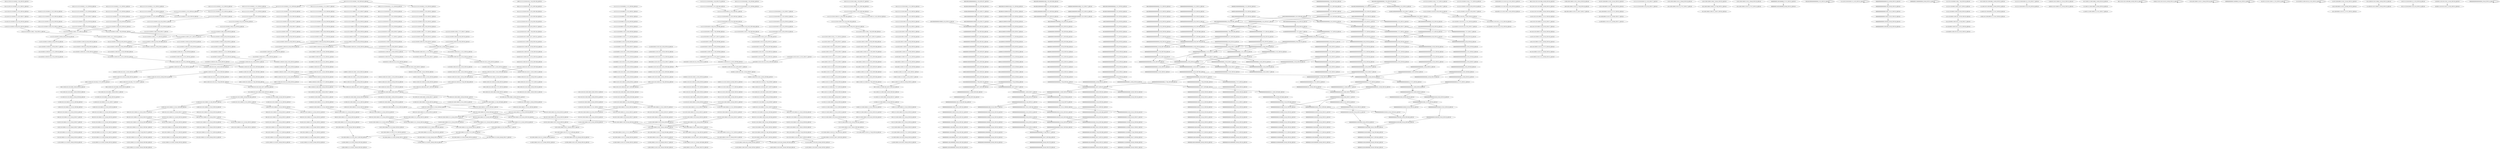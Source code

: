 digraph G {
    "11111121110100111100_5-25_COV:20_LEN:20" -> "11111211101001111001_6-26_COV:17_LEN:20";
    "11111101001111001101_9-29_COV:20_LEN:20" -> "11111010011110011011_11-30_COV:28_LEN:20";
    "01000101200001010000_3-23_COV:42_LEN:20" -> "10001012000010100000_4-24_COV:40_LEN:20";
    "21010001111011101110_12-32_COV:32_LEN:20" -> "10100011110111011100_13-33_COV:34_LEN:20";
    "11112111010011110110_8-28_COV:19_LEN:20" -> "11121110100111101101_9-29_COV:17_LEN:20";
    "00100000000000000000_6-26_COV:19_LEN:20" -> "01000000000000000000_7-27_COV:19_LEN:20";
    "11001111110011000111_22-42_COV:23_LEN:20" -> "10011111100110001110_23-43_COV:22_LEN:20";
    "11121010100111100110_9-28_COV:66_LEN:20" -> "11210101001111001101_10-29_COV:63_LEN:20";
    "11111111111210100011_1-21_COV:30_LEN:20" -> "11111111112101000111_2-22_COV:31_LEN:20";
    "00000000000000000000_13-33_COV:15_LEN:20" -> "00000000000000000000_14-34_COV:15_LEN:20";
    "00000000001010010000_26-46_COV:23_LEN:20" -> "00000000010100100000_27-47_COV:24_LEN:20";
    "11001101110110001111_22-42_COV:18_LEN:20" -> "10011011101100011111_23-43_COV:18_LEN:20";
    "01101111001101110011_16-35_COV:166_LEN:20" -> "11011110011011100110_17-36_COV:168_LEN:20";
    "10101001111111011100_13-33_COV:16_LEN:20" -> "01010011111110111001_14-34_COV:16_LEN:20";
    "01110011000111111101_28-47_COV:228_LEN:20" -> "11100110001111111010_29-48_COV:228_LEN:20";
    "01111111121010101111_3-23_COV:30_LEN:20" -> "11111111210101011110_4-24_COV:30_LEN:20";
    "11001111001111110011_16-35_COV:183_LEN:20" -> "10011110011111100110_17-36_COV:193_LEN:20";
    "10000000000000000000_8-28_COV:16_LEN:20" -> "00000000000000000000_9-29_COV:18_LEN:20";
    "11111211101001110011_7-27_COV:22_LEN:20" -> "11112111010011100110_8-28_COV:24_LEN:20";
    "11210101001111011101_10-29_COV:206_LEN:20" -> "12101010011110111011_11-30_COV:213_LEN:20";
    "21010101111001101110_12-32_COV:26_LEN:20" -> "10101011110011011100_13-33_COV:27_LEN:20";
    "01110110001111111010_28-48_COV:32_LEN:20" -> "11101100011111110101_29-49_COV:28_LEN:20";
    "00111100101110011000_18-38_COV:20_LEN:20" -> "01111001011100110001_19-39_COV:27_LEN:20";
    "11111121011001111001_6-26_COV:21_LEN:20" -> "11111210110011110011_7-27_COV:26_LEN:20";
    "00010100000000000000_14-33_COV:60_LEN:20" -> "00101000000000000000_15-34_COV:61_LEN:20";
    "00000000000000000000_4-23_COV:264_LEN:20" -> "00000000000000000000_5-24_COV:257_LEN:20";
    "00000000000000000000_4-23_COV:264_LEN:20" -> "00000000000000000000_5-25_COV:15_LEN:20";
    "00000000010010000000_28-48_COV:18_LEN:20" -> "00000000100100000000_29-49_COV:16_LEN:20";
    "01110111000111111010_28-48_COV:24_LEN:20" -> "11101110001111110101_29-49_COV:24_LEN:20";
    "10001111001101110011_15-35_COV:19_LEN:20" -> "00011110011011100110_16-36_COV:19_LEN:20";
    "11111211100011110011_7-27_COV:40_LEN:20" -> "11112111000111100110_8-28_COV:40_LEN:20";
    "00000000000000001100_21-40_COV:164_LEN:20" -> "00000000000000011001_22-41_COV:154_LEN:20";
    "10111100110111001100_18-37_COV:192_LEN:20" -> "01111001101110011000_19-38_COV:477_LEN:20";
    "10110111100110111001_15-34_COV:169_LEN:20" -> "01101111001101110011_16-35_COV:166_LEN:20";
    "00000000000000000000_15-35_COV:36_LEN:20" -> "00000000000000000001_16-36_COV:23_LEN:20";
    "00000000000000000000_15-35_COV:36_LEN:20" -> "00000000000000000000_16-36_COV:15_LEN:20";
    "11111211101001111001_6-26_COV:17_LEN:20" -> "11112111010011110011_7-27_COV:18_LEN:20";
    "00000000001100100000_27-46_COV:165_LEN:20" -> "00000000011001000000_28-47_COV:158_LEN:20";
    "00000000000000000001_16-36_COV:20_LEN:20" -> "00000000000000000010_17-37_COV:19_LEN:20";
    "11111111210101001111_4-23_COV:241_LEN:20" -> "11111112101010011110_5-24_COV:240_LEN:20";
    "11111101121110100111_3-22_COV:19_LEN:20" -> "11111011211101001111_4-23_COV:17_LEN:20";
    "11112101010011110011_8-27_COV:74_LEN:20" -> "11121010100111100110_9-28_COV:66_LEN:20";
    "10111001100011111101_27-47_COV:20_LEN:20" -> "01110011000111111010_28-48_COV:21_LEN:20";
    "00000000000000000000_14-33_COV:774_LEN:20" -> "00000000000000000000_15-34_COV:780_LEN:20";
    "11110111011101100011_20-40_COV:16_LEN:20" -> "11101110111011000111_21-41_COV:18_LEN:20";
    "10011100110111011100_17-37_COV:15_LEN:20" -> "00111001101110111000_18-38_COV:16_LEN:20";
    "10011001100011110111_27-46_COV:19_LEN:20" -> "00110011000111101111_28-47_COV:17_LEN:20";
    "10111001000111101111_27-47_COV:25_LEN:20" -> "01110010001111011111_28-48_COV:17_LEN:20";
    "10010000000000100000_4-24_COV:15_LEN:20" -> "00100000000001000000_6-25_COV:191_LEN:20";
    "11100110111101100011_21-40_COV:67_LEN:20" -> "11001101111011000111_22-41_COV:70_LEN:20";
    "11010100111101110111_12-31_COV:17_LEN:20" -> "10101001111011101110_13-32_COV:242_LEN:20";
    "11111121110100111100_5-25_COV:29_LEN:20" -> "11111211101001111001_7-27_COV:15_LEN:20";
    "11111121110100111100_5-25_COV:29_LEN:20" -> "11111211101001111001_7-26_COV:461_LEN:20";
    "01111001011100110001_19-39_COV:27_LEN:20" -> "11110010111001100011_20-40_COV:21_LEN:20";
    "00000000000000101001_21-41_COV:18_LEN:20" -> "00000000000001010010_22-42_COV:18_LEN:20";
    "11100110001111011111_29-48_COV:268_LEN:20" -> "11001100011110111111_30-49_COV:274_LEN:20";
    "11111111121011100111_3-22_COV:149_LEN:20" -> "11111111210111001111_4-24_COV:16_LEN:20";
    "11111111121011100111_3-22_COV:149_LEN:20" -> "11111111210111001111_4-23_COV:138_LEN:20";
    "00000000000000000000_10-30_COV:45_LEN:20" -> "00000000000000000000_11-31_COV:44_LEN:20";
    "10000000000000000000_8-28_COV:16_LEN:20" -> "00000000000000000000_9-29_COV:26_LEN:20";
    "00000000000101001000_24-44_COV:16_LEN:20" -> "00000000001010010000_26-45_COV:456_LEN:20";
    "00100010000000000000_2-21_COV:470_LEN:20" -> "01000100000000000000_3-22_COV:475_LEN:20";
    "00010001000000000010_1-20_COV:167_LEN:20" -> "00100010000000000100_2-21_COV:166_LEN:20";
    "11111111210101001111_3-23_COV:17_LEN:20" -> "11111112101010011110_4-24_COV:17_LEN:20";
    "11100110111011100011_21-41_COV:21_LEN:20" -> "11001101110111000111_22-42_COV:20_LEN:20";
    "00110111011100011111_24-44_COV:22_LEN:20" -> "01101110111000111111_25-45_COV:21_LEN:20";
    "11111011211101001111_4-23_COV:17_LEN:20" -> "11110112111010011110_5-24_COV:20_LEN:20";
    "00000000000000000000_10-30_COV:28_LEN:20" -> "00000000000000000000_11-31_COV:28_LEN:20";
    "01110010001111011111_28-48_COV:17_LEN:20" -> "11100100011110111111_29-49_COV:17_LEN:20";
    "00000000000010010000_25-45_COV:18_LEN:20" -> "00000000000100100000_26-46_COV:20_LEN:20";
    "00110111001100011111_24-43_COV:246_LEN:20" -> "01101110011000111111_25-45_COV:19_LEN:20";
    "00110111001100011111_24-43_COV:246_LEN:20" -> "01101110011000111111_25-44_COV:232_LEN:20";
    "00100000000000000000_6-26_COV:16_LEN:20" -> "01000000000000000000_7-27_COV:16_LEN:20";
    "00000000000000000000_5-24_COV:257_LEN:20" -> "00000000000000000000_6-25_COV:275_LEN:20";
    "11112111010011100110_8-28_COV:19_LEN:20" -> "11121110100111001101_9-29_COV:20_LEN:20";
    "00000000000000000000_9-29_COV:19_LEN:20" -> "00000000000000000000_10-30_COV:17_LEN:20";
    "00000000000000000000_10-30_COV:26_LEN:20" -> "00000000000000000000_11-31_COV:26_LEN:20";
    "11111112101000111101_5-25_COV:25_LEN:20" -> "11111121010001111011_6-26_COV:26_LEN:20";
    "00000000000001010010_22-42_COV:15_LEN:20" -> "00000000000010100100_23-43_COV:15_LEN:20";
    "11112101110011110111_8-28_COV:17_LEN:20" -> "11121011100111101111_9-29_COV:17_LEN:20";
    "00001000000000000000_15-34_COV:191_LEN:20" -> "00010000000000000000_16-35_COV:186_LEN:20";
    "10110111001100011110_24-43_COV:27_LEN:20" -> "01101110011000111101_25-44_COV:234_LEN:20";
    "10000000000000000011_19-38_COV:163_LEN:20" -> "00000000000000000110_20-39_COV:158_LEN:20";
    "11201010011110111011_10-30_COV:16_LEN:20" -> "12010100111101110111_11-31_COV:18_LEN:20";
    "11112111010011110011_8-27_COV:473_LEN:20" -> "11121110100111100110_9-28_COV:496_LEN:20";
    "21011100111100111111_12-31_COV:180_LEN:20" -> "10111001111001111110_13-32_COV:183_LEN:20";
    "11111111121010100111_2-22_COV:17_LEN:20" -> "11111111210101001111_3-23_COV:22_LEN:20";
    "00000010000000000000_11-30_COV:210_LEN:20" -> "00000100000000000000_12-31_COV:210_LEN:20";
    "11111112111010011110_4-24_COV:21_LEN:20" -> "11111121110100111100_5-25_COV:20_LEN:20";
    "01011011110011011100_14-33_COV:168_LEN:20" -> "10110111100110111001_15-34_COV:169_LEN:20";
    "01000000000010000000_7-26_COV:183_LEN:20" -> "10000000000100000000_8-27_COV:186_LEN:20";
    "10011110110111001100_17-37_COV:20_LEN:20" -> "00111101101110011000_18-38_COV:24_LEN:20";
    "11111001100011110110_27-46_COV:231_LEN:20" -> "11110011000111101101_28-47_COV:233_LEN:20";
    "00111101101110011000_18-38_COV:24_LEN:20" -> "01111011011100110001_19-39_COV:32_LEN:20";
    "00000000000000101001_21-41_COV:16_LEN:20" -> "00000000000001010010_22-42_COV:15_LEN:20";
    "01110011011100110001_19-39_COV:16_LEN:20" -> "11100110111001100011_20-40_COV:16_LEN:20";
    "00000000000000000000_10-30_COV:16_LEN:20" -> "00000000000000000000_11-31_COV:17_LEN:20";
    "11111111121010100111_3-22_COV:251_LEN:20" -> "11111111210101001111_4-23_COV:241_LEN:20";
    "11211101001111001011_10-30_COV:31_LEN:20" -> "12111010011110010111_11-31_COV:30_LEN:20";
    "11011100110001110111_26-46_COV:18_LEN:20" -> "10111001100011101111_27-47_COV:17_LEN:20";
    "11110011011100110001_20-40_COV:20_LEN:20" -> "11100110111001100011_21-41_COV:19_LEN:20";
    "00000000000000000000_15-34_COV:780_LEN:20" -> "00000000000000000001_16-36_COV:20_LEN:20";
    "00000000000000000000_15-34_COV:780_LEN:20" -> "00000000000000000000_16-35_COV:757_LEN:20";
    "10111001100011111101_27-47_COV:16_LEN:20" -> "01110011000111111010_28-48_COV:15_LEN:20";
    "00000000000000000000_9-29_COV:28_LEN:20" -> "00000000000000000000_10-30_COV:29_LEN:20";
    "11111112101011011110_5-24_COV:129_LEN:20" -> "11111121010110111100_6-25_COV:127_LEN:20";
    "10011011101100011111_23-43_COV:18_LEN:20" -> "00110111011000111111_24-44_COV:20_LEN:20";
    "00000000000000000000_7-27_COV:17_LEN:20" -> "00000000000000000000_8-28_COV:18_LEN:20";
    "11011100110001111110_26-46_COV:15_LEN:20" -> "10111001100011111101_27-47_COV:16_LEN:20";
    "01110111000111111101_28-47_COV:282_LEN:20" -> "11101110001111111010_29-48_COV:293_LEN:20";
    "10111001100011110111_27-47_COV:32_LEN:20" -> "01110011000111101111_28-48_COV:26_LEN:20";
    "11011101110001111111_26-45_COV:261_LEN:20" -> "10111011100011111110_27-46_COV:275_LEN:20";
    "00110111011100011111_24-43_COV:276_LEN:20" -> "01101110111000111111_25-44_COV:266_LEN:20";
    "00110111011100011111_24-43_COV:276_LEN:20" -> "01101110111000111111_25-45_COV:23_LEN:20";
    "00000000000000000000_14-34_COV:18_LEN:20" -> "00000000000000000000_15-35_COV:17_LEN:20";
    "10111001100011100111_27-46_COV:21_LEN:20" -> "01110011000111001111_28-47_COV:20_LEN:20";
    "10100111100110111011_15-35_COV:25_LEN:20" -> "01001111001101110110_16-36_COV:24_LEN:20";
    "00000000000000100010_22-42_COV:29_LEN:20" -> "00000000000001000100_23-43_COV:28_LEN:20";
    "11011100110001111011_26-46_COV:18_LEN:20" -> "10111001100011110111_27-47_COV:15_LEN:20";
    "00000000000000000000_11-31_COV:44_LEN:20" -> "00000000000000000000_12-32_COV:45_LEN:20";
    "01000100000000001000_3-22_COV:171_LEN:20" -> "10001000000000010000_4-23_COV:175_LEN:20";
    "01001111001101111011_16-35_COV:68_LEN:20" -> "10011110011011110110_17-36_COV:67_LEN:20";
    "00000000000000000011_20-39_COV:69_LEN:20" -> "00000000000000000110_21-40_COV:70_LEN:20";
    "00000000000100010000_25-45_COV:32_LEN:20" -> "00000000001000100000_26-46_COV:33_LEN:20";
    "00000000011001000000_27-47_COV:15_LEN:20" -> "00000000110010000000_28-48_COV:15_LEN:20";
    "00000000000000000000_22-41_COV:252_LEN:20" -> "00000000000000000000_23-42_COV:248_LEN:20";
    "11011100110001111011_26-46_COV:22_LEN:20" -> "10111001100011110111_27-47_COV:22_LEN:20";
    "00100000000000000000_6-26_COV:21_LEN:20" -> "01000000000000000000_7-27_COV:20_LEN:20";
    "00000000000000010100_20-40_COV:17_LEN:20" -> "00000000000000101001_21-41_COV:16_LEN:20";
    "11111211101001111011_7-27_COV:15_LEN:20" -> "11112111010011110110_8-28_COV:17_LEN:20";
    "00101200001010000000_6-26_COV:47_LEN:20" -> "01012000010100000000_7-27_COV:48_LEN:20";
    "00000000000000110100_24-43_COV:57_LEN:20" -> "00000000000001101000_25-44_COV:58_LEN:20";
    "10011110011011100110_17-36_COV:258_LEN:20" -> "00111100110111001100_18-37_COV:274_LEN:20";
    "10001000000000000000_4-24_COV:34_LEN:20" -> "00010000000000000000_5-25_COV:34_LEN:20";
    "00000100000000000000_2-22_COV:34_LEN:20" -> "00001000000000000000_3-23_COV:34_LEN:20";
    "00000000000000000000_11-31_COV:17_LEN:20" -> "00000000000000000000_13-33_COV:19_LEN:20";
    "00000000000000000000_11-31_COV:17_LEN:20" -> "00000000000000000000_13-32_COV:767_LEN:20";
    "00000000000000000100_20-40_COV:24_LEN:20" -> "00000000000000001001_21-41_COV:21_LEN:20";
    "01111111011100110001_19-39_COV:23_LEN:20" -> "11111110111001100011_20-40_COV:21_LEN:20";
    "00000000000000000000_1-21_COV:21_LEN:20" -> "00000000000000000000_2-22_COV:20_LEN:20";
    "11111211101001110011_7-27_COV:17_LEN:20" -> "11112111010011100110_8-28_COV:19_LEN:20";
    "10011011101110001111_23-43_COV:17_LEN:20" -> "00110111011100011111_24-44_COV:17_LEN:20";
    "00000010000000010000_1-21_COV:17_LEN:20" -> "00000100000000100000_2-22_COV:15_LEN:20";
    "11111210101001111011_6-26_COV:18_LEN:20" -> "11112101010011110111_8-27_COV:209_LEN:20";
    "12111010011110110111_11-31_COV:18_LEN:20" -> "21110100111101101110_12-32_COV:17_LEN:20";
    "11111112111010011100_5-25_COV:17_LEN:20" -> "11111121110100111001_6-26_COV:17_LEN:20";
    "00010000000000000000_1-21_COV:23_LEN:20" -> "00100000000000000000_2-22_COV:23_LEN:20";
    "00000000000000110010_23-42_COV:151_LEN:20" -> "00000000000001100100_24-43_COV:155_LEN:20";
    "00010000000000000000_5-25_COV:19_LEN:20" -> "00100000000000000000_6-26_COV:19_LEN:20";
    "00000000000000010100_20-40_COV:17_LEN:20" -> "00000000000000101001_21-41_COV:16_LEN:20";
    "01101110111000111111_25-45_COV:22_LEN:20" -> "11011101110001111110_26-46_COV:23_LEN:20";
    "01101110111000111111_25-45_COV:19_LEN:20" -> "11011101110001111110_26-46_COV:19_LEN:20";
    "00000000000000000100_21-40_COV:211_LEN:20" -> "00000000000000001000_22-42_COV:17_LEN:20";
    "00000000000000000100_21-40_COV:211_LEN:20" -> "00000000000000001001_22-41_COV:195_LEN:20";
    "00000000000000000000_8-28_COV:18_LEN:20" -> "00000000000000000000_9-29_COV:40_LEN:20";
    "10111011100011111101_27-47_COV:23_LEN:20" -> "01110111000111111010_28-48_COV:22_LEN:20";
    "01000000000000000001_18-37_COV:168_LEN:20" -> "10000000000000000011_19-38_COV:163_LEN:20";
    "00111001101110111000_18-38_COV:16_LEN:20" -> "01110011011101110001_19-39_COV:15_LEN:20";
    "11101001111001101110_13-32_COV:563_LEN:20" -> "11010011110011011101_14-33_COV:324_LEN:20";
    "11101001111001101110_13-32_COV:563_LEN:20" -> "11010011110011011101_14-34_COV:23_LEN:20";
    "11101001111001101110_13-32_COV:563_LEN:20" -> "11010011110011011100_14-33_COV:259_LEN:20";
    "11111111121110100111_3-23_COV:20_LEN:20" -> "11111111211101001110_4-24_COV:19_LEN:20";
    "11210100011110111011_10-30_COV:29_LEN:20" -> "12101000111101110111_11-31_COV:33_LEN:20";
    "00000000000000000000_23-42_COV:248_LEN:20" -> "00000000000000000000_24-43_COV:245_LEN:20";
    "00000000000000000000_12-32_COV:45_LEN:20" -> "00000000000000000000_13-33_COV:44_LEN:20";
    "00111101110111011000_18-38_COV:16_LEN:20" -> "01111011101110110001_19-39_COV:15_LEN:20";
    "01101110111000111111_25-45_COV:15_LEN:20" -> "11011101110001111110_26-46_COV:15_LEN:20";
    "00000001010010000000_29-48_COV:443_LEN:20" -> "00000010100100000000_30-49_COV:444_LEN:20";
    "11111121010001111011_6-26_COV:26_LEN:20" -> "11111210100011110111_7-27_COV:30_LEN:20";
    "11121110100111001101_9-29_COV:21_LEN:20" -> "11211101001110011011_10-30_COV:22_LEN:20";
    "11121110100111001101_9-29_COV:20_LEN:20" -> "11211101001110011011_10-30_COV:22_LEN:20";
    "00000000000000000101_18-38_COV:18_LEN:20" -> "00000000000000001010_19-39_COV:17_LEN:20";
    "00010000000000100000_5-24_COV:172_LEN:20" -> "00100000000001000000_6-25_COV:191_LEN:20";
    "00010000000000000000_5-25_COV:20_LEN:20" -> "00100000000000000000_6-26_COV:21_LEN:20";
    "12110100111100110111_11-31_COV:35_LEN:20" -> "21101001111001101110_12-32_COV:37_LEN:20";
    "00000000000000000001_16-36_COV:15_LEN:20" -> "00000000000000000010_17-37_COV:15_LEN:20";
    "20000101000000000000_12-31_COV:56_LEN:20" -> "00001010000000000000_13-32_COV:60_LEN:20";
    "00000000010100100000_27-46_COV:449_LEN:20" -> "00000000101001000000_28-47_COV:454_LEN:20";
    "00000000010010000000_29-48_COV:215_LEN:20" -> "00000000100100000000_30-49_COV:205_LEN:20";
    "11100110111011100011_21-40_COV:287_LEN:20" -> "11001101110111000111_22-41_COV:280_LEN:20";
    "11100110111011100011_21-40_COV:287_LEN:20" -> "11001101110111000111_22-42_COV:19_LEN:20";
    "00000000000000000000_10-30_COV:39_LEN:20" -> "00000000000000000000_11-31_COV:42_LEN:20";
    "10011011100110001111_23-43_COV:22_LEN:20" -> "00110111001100011111_24-44_COV:22_LEN:20";
    "00100100000000000000_2-22_COV:15_LEN:20" -> "00100100000000000000_2-22_COV:15_LEN:20";
    "11111011210101001111_4-23_COV:15_LEN:20" -> "11111011210101001111_4-23_COV:15_LEN:20";
    "01101110011000111101_25-44_COV:234_LEN:20" -> "11011100110001111011_26-46_COV:22_LEN:20";
    "01101110011000111101_25-44_COV:234_LEN:20" -> "11011100110001111011_26-45_COV:522_LEN:20";
    "01111111112101010011_2-21_COV:64_LEN:20" -> "11111111121010100111_3-22_COV:251_LEN:20";
    "11111121011100111100_6-25_COV:142_LEN:20" -> "11111210111001111001_7-26_COV:169_LEN:20";
    "00000000000000010100_20-40_COV:17_LEN:20" -> "00000000000000101001_22-41_COV:431_LEN:20";
    "00000000000000010100_20-40_COV:17_LEN:20" -> "00000000000000101000_22-42_COV:43_LEN:20";
    "11110111001100011110_24-43_COV:32_LEN:20" -> "11101110011000111101_25-44_COV:286_LEN:20";
    "11110110001111011010_29-48_COV:33_LEN:20" -> "11101100011110110101_30-49_COV:35_LEN:20";
    "12101110011110111111_11-31_COV:17_LEN:20" -> "21011100111101111110_12-32_COV:17_LEN:20";
    "11111112101010011110_5-24_COV:240_LEN:20" -> "11111121010100111100_6-25_COV:66_LEN:20";
    "11111112101010011110_5-24_COV:240_LEN:20" -> "11111121010100111101_6-25_COV:166_LEN:20";
    "00010000000010000000_5-24_COV:220_LEN:20" -> "00100000000100000000_6-25_COV:210_LEN:20";
    "00111111112101010111_2-22_COV:28_LEN:20" -> "01111111121010101111_3-23_COV:30_LEN:20";
    "00000000000000000000_8-28_COV:16_LEN:20" -> "00000000000000000000_9-29_COV:20_LEN:20";
    "00000000000000010100_21-40_COV:458_LEN:20" -> "00000000000000101001_22-41_COV:431_LEN:20";
    "00000000000000010100_21-40_COV:458_LEN:20" -> "00000000000000101000_22-42_COV:43_LEN:20";
    "00000000000000000000_15-35_COV:43_LEN:20" -> "00000000000000000001_16-36_COV:16_LEN:20";
    "00000000000000000000_15-35_COV:43_LEN:20" -> "00000000000000000000_16-36_COV:25_LEN:20";
    "00110111011100011111_24-44_COV:17_LEN:20" -> "01101110111000111111_25-45_COV:19_LEN:20";
    "10000000010000000000_8-27_COV:200_LEN:20" -> "00000000100000000000_9-28_COV:208_LEN:20";
    "01111111121110100111_2-22_COV:16_LEN:20" -> "11111111211101001111_4-23_COV:399_LEN:20";
    "01111111121110100111_2-22_COV:16_LEN:20" -> "11111111211101001111_4-24_COV:16_LEN:20";
    "00000000000000000000_22-42_COV:15_LEN:20" -> "00000000000000000000_23-43_COV:15_LEN:20";
    "11111210110011110011_7-27_COV:26_LEN:20" -> "11112101100111100111_8-28_COV:26_LEN:20";
    "11001011100110001111_22-42_COV:20_LEN:20" -> "10010111001100011111_23-43_COV:15_LEN:20";
    "10101111001101110011_15-35_COV:19_LEN:20" -> "01011110011011100110_16-36_COV:19_LEN:20";
    "11111111211101001111_3-23_COV:22_LEN:20" -> "11111112111010011110_4-24_COV:21_LEN:20";
    "11112111010011110011_7-27_COV:18_LEN:20" -> "11121110100111100110_9-28_COV:496_LEN:20";
    "01001111001101110110_16-36_COV:16_LEN:20" -> "10011110011011101100_17-37_COV:17_LEN:20";
    "00000000000000000000_24-43_COV:245_LEN:20" -> "00000000000000000000_25-44_COV:255_LEN:20";
    "11111211101001111001_6-26_COV:33_LEN:20" -> "11112111010011110011_8-27_COV:473_LEN:20";
    "11111211101001111001_6-26_COV:33_LEN:20" -> "11112111010011110010_8-28_COV:28_LEN:20";
    "10011111100110001111_23-42_COV:213_LEN:20" -> "00111111001100011110_24-43_COV:220_LEN:20";
    "10111112111010011110_4-24_COV:20_LEN:20" -> "01111121110100111100_5-25_COV:21_LEN:20";
    "01000000001000000000_7-26_COV:204_LEN:20" -> "10000000010000000000_8-27_COV:200_LEN:20";
    "11111112111010011110_4-24_COV:34_LEN:20" -> "11111121110100111100_5-25_COV:34_LEN:20";
    "10111011100011111101_27-47_COV:22_LEN:20" -> "01110111000111111010_28-48_COV:21_LEN:20";
    "00000000000000000000_11-31_COV:28_LEN:20" -> "00000000000000000000_12-32_COV:28_LEN:20";
    "11100101110011000111_21-41_COV:20_LEN:20" -> "11001011100110001111_22-42_COV:20_LEN:20";
    "00000000000000000101_19-38_COV:463_LEN:20" -> "00000000000000001010_20-39_COV:460_LEN:20";
    "00000000010001000000_27-47_COV:35_LEN:20" -> "00000000100010000000_28-48_COV:34_LEN:20";
    "00110111001100011101_24-44_COV:23_LEN:20" -> "01101110011000111011_25-45_COV:25_LEN:20";
    "01111011000111001101_28-47_COV:45_LEN:20" -> "11110110001110011010_29-48_COV:45_LEN:20";
    "01110011000111011111_28-48_COV:29_LEN:20" -> "11100110001110111111_29-49_COV:32_LEN:20";
    "00000000000000000000_2-21_COV:246_LEN:20" -> "00000000000000000000_3-22_COV:261_LEN:20";
    "11121010001111011101_9-29_COV:27_LEN:20" -> "11210100011110111011_10-30_COV:29_LEN:20";
    "01111111112101100111_2-22_COV:24_LEN:20" -> "11111111121011001111_3-23_COV:23_LEN:20";
    "11001101110011000111_22-42_COV:42_LEN:20" -> "10011011100110001111_23-43_COV:22_LEN:20";
    "11001101110011000111_22-42_COV:42_LEN:20" -> "10011011100110001110_23-43_COV:22_LEN:20";
    "10111001100011110111_27-47_COV:22_LEN:20" -> "01110011000111101111_28-48_COV:15_LEN:20";
    "00000100000000000000_12-31_COV:210_LEN:20" -> "00001000000000000000_13-32_COV:213_LEN:20";
    "12010100111101110111_11-31_COV:18_LEN:20" -> "20101001111011101110_12-32_COV:17_LEN:20";
    "10100111100101110011_15-35_COV:19_LEN:20" -> "01001111001011100110_16-36_COV:20_LEN:20";
    "00000000000000000000_9-29_COV:40_LEN:20" -> "00000000000000000000_10-30_COV:39_LEN:20";
    "00000000000101001000_25-45_COV:22_LEN:20" -> "00000000001010010000_26-46_COV:23_LEN:20";
    "21110100111100101110_12-32_COV:32_LEN:20" -> "11101001111001011100_13-33_COV:19_LEN:20";
    "21110100111100101110_12-32_COV:32_LEN:20" -> "11101001111001011101_13-33_COV:16_LEN:20";
    "00000000000000000000_9-29_COV:28_LEN:20" -> "00000000000000000000_10-30_COV:28_LEN:20";
    "10011110011011101100_17-37_COV:17_LEN:20" -> "00111100110111011000_18-38_COV:23_LEN:20";
    "00101000000000000000_15-34_COV:61_LEN:20" -> "01010000000000000000_16-35_COV:62_LEN:20";
    "11011100110001111011_26-45_COV:522_LEN:20" -> "10111001100011110111_27-47_COV:32_LEN:20";
    "11011100110001111011_26-45_COV:522_LEN:20" -> "10111001100011110110_27-46_COV:18_LEN:20";
    "11011100110001111011_26-45_COV:522_LEN:20" -> "10111001100011110111_27-46_COV:485_LEN:20";
    "00000000000000010100_20-40_COV:20_LEN:20" -> "00000000000000101001_21-41_COV:18_LEN:20";
    "00000000011010000000_29-48_COV:66_LEN:20" -> "00000000110100000000_30-49_COV:61_LEN:20";
    "00000000000000000000_13-33_COV:19_LEN:20" -> "00000000000000000000_14-34_COV:22_LEN:20";
    "00000000000000011001_21-41_COV:15_LEN:20" -> "00000000000000110010_22-42_COV:15_LEN:20";
    "10011011110110001111_23-42_COV:26_LEN:20" -> "00110111101100011110_24-43_COV:30_LEN:20";
    "00000000110000000000_29-49_COV:15_LEN:20" -> "00000000110000000000_29-49_COV:15_LEN:20";
    "21110100111100110111_12-31_COV:523_LEN:20" -> "11101001111001101110_13-32_COV:563_LEN:20";
    "10111011100110001111_23-42_COV:257_LEN:20" -> "01110111001100011110_24-43_COV:262_LEN:20";
    "01000000000000000000_7-27_COV:22_LEN:20" -> "10000000000000000000_8-28_COV:22_LEN:20";
    "10111001111001111110_13-32_COV:183_LEN:20" -> "01110011110011111100_14-33_COV:197_LEN:20";
    "00000000000000001000_22-42_COV:17_LEN:20" -> "00000000000000010000_23-43_COV:18_LEN:20";
    "11011111211101001111_3-23_COV:18_LEN:20" -> "10111112111010011110_4-24_COV:20_LEN:20";
    "00110111001100011111_24-44_COV:15_LEN:20" -> "01101110011000111111_25-45_COV:15_LEN:20";
    "00100010000000000100_2-21_COV:166_LEN:20" -> "01000100000000001000_3-22_COV:171_LEN:20";
    "01101110011000111011_25-45_COV:25_LEN:20" -> "11011100110001110111_26-46_COV:47_LEN:20";
    "11111210101001111001_7-26_COV:68_LEN:20" -> "11112101010011110011_8-27_COV:74_LEN:20";
    "10011110010111001100_17-37_COV:20_LEN:20" -> "00111100101110011000_18-38_COV:20_LEN:20";
    "01111011111100110001_19-39_COV:17_LEN:20" -> "11110111111001100011_20-40_COV:16_LEN:20";
    "12111010011110010111_11-31_COV:30_LEN:20" -> "21110100111100101110_12-32_COV:32_LEN:20";
    "11112101110011110011_8-27_COV:173_LEN:20" -> "11121011100111100111_9-28_COV:166_LEN:20";
    "11001101110011000111_22-41_COV:451_LEN:20" -> "10011011100110001111_23-42_COV:443_LEN:20";
    "11000111100110111011_14-34_COV:28_LEN:20" -> "10001111001101110111_15-35_COV:23_LEN:20";
    "11111111210100011110_4-24_COV:29_LEN:20" -> "11111112101000111101_5-25_COV:25_LEN:20";
    "00000000000000000001_16-36_COV:20_LEN:20" -> "00000000000000000010_17-37_COV:20_LEN:20";
    "11101110011000111011_25-45_COV:26_LEN:20" -> "11011100110001110111_26-46_COV:47_LEN:20";
    "11011100100011110111_26-46_COV:24_LEN:20" -> "10111001000111101111_27-47_COV:25_LEN:20";
    "12111010001110011011_11-30_COV:17_LEN:20" -> "21110100011100110111_12-31_COV:20_LEN:20";
    "11101121110100111100_6-25_COV:18_LEN:20" -> "11011211101001111001_7-26_COV:21_LEN:20";
    "01000111101110111001_14-34_COV:39_LEN:20" -> "10001111011101110011_15-35_COV:35_LEN:20";
    "11011101110011000111_22-42_COV:19_LEN:20" -> "10111011100110001110_23-43_COV:23_LEN:20";
    "01111001101110110001_19-39_COV:35_LEN:20" -> "11110011011101100011_20-40_COV:36_LEN:20";
    "11111121110100111100_6-25_COV:412_LEN:20" -> "11111211101001111001_7-27_COV:15_LEN:20";
    "11111121110100111100_6-25_COV:412_LEN:20" -> "11111211101001111001_7-26_COV:461_LEN:20";
    "11110100111100110111_12-31_COV:45_LEN:20" -> "11101001111001101110_13-32_COV:563_LEN:20";
    "10100111100110111101_15-34_COV:67_LEN:20" -> "01001111001101111011_16-35_COV:68_LEN:20";
    "01101110011000111111_25-45_COV:19_LEN:20" -> "11011100110001111110_26-46_COV:17_LEN:20";
    "00000100000000100000_2-22_COV:15_LEN:20" -> "00001000000001000000_3-23_COV:15_LEN:20";
    "11111111210110011110_4-24_COV:22_LEN:20" -> "11111112101100111100_5-25_COV:21_LEN:20";
    "00010120000101000000_5-25_COV:43_LEN:20" -> "00101200001010000000_6-26_COV:47_LEN:20";
    "11111111121110100111_3-22_COV:414_LEN:20" -> "11111111211101001111_4-23_COV:399_LEN:20";
    "11111111121110100111_3-22_COV:414_LEN:20" -> "11111111211101001111_4-24_COV:16_LEN:20";
    "11110111111001100011_20-40_COV:16_LEN:20" -> "11101111110011000111_21-41_COV:16_LEN:20";
    "10111001100011111101_27-47_COV:16_LEN:20" -> "01110011000111111010_28-48_COV:16_LEN:20";
    "00000000000000001001_22-41_COV:195_LEN:20" -> "00000000000000010010_23-42_COV:191_LEN:20";
    "10011110111011100110_17-36_COV:254_LEN:20" -> "00111101110111001100_18-37_COV:290_LEN:20";
    "00110111011000111111_24-44_COV:20_LEN:20" -> "01101110110001111111_25-45_COV:16_LEN:20";
    "11101001111001011100_13-33_COV:19_LEN:20" -> "11010011110010111001_14-34_COV:18_LEN:20";
    "11100111101111110011_15-35_COV:16_LEN:20" -> "11001111011111100110_16-36_COV:16_LEN:20";
    "00000000000000000110_20-39_COV:158_LEN:20" -> "00000000000000001100_21-40_COV:164_LEN:20";
    "11011211101001111001_7-26_COV:21_LEN:20" -> "10112111010011110011_8-27_COV:24_LEN:20";
    "11100110111001000111_21-41_COV:20_LEN:20" -> "11001101110010001111_22-42_COV:20_LEN:20";
    "00000000000000000001_17-36_COV:485_LEN:20" -> "00000000000000000010_18-37_COV:490_LEN:20";
    "01000000000000000000_7-27_COV:17_LEN:20" -> "10000000000000000000_8-28_COV:16_LEN:20";
    "11011100110001111110_26-46_COV:15_LEN:20" -> "10111001100011111101_27-47_COV:16_LEN:20";
    "11210101101111001101_10-29_COV:145_LEN:20" -> "12101011011110011011_11-30_COV:153_LEN:20";
    "00000000101001000000_28-48_COV:23_LEN:20" -> "00000001010010000000_29-49_COV:22_LEN:20";
    "01110111001100011110_24-43_COV:262_LEN:20" -> "11101110011000111101_25-44_COV:286_LEN:20";
    "10101101111001101110_13-32_COV:160_LEN:20" -> "01011011110011011100_14-33_COV:168_LEN:20";
    "21011001111001111110_12-32_COV:25_LEN:20" -> "10110011110011111100_13-33_COV:30_LEN:20";
    "11112111010011100110_8-28_COV:21_LEN:20" -> "11121110100111001101_9-29_COV:21_LEN:20";
    "00010001012000010100_1-21_COV:40_LEN:20" -> "00100010120000101000_2-22_COV:41_LEN:20";
    "11011100110001111110_26-46_COV:17_LEN:20" -> "10111001100011111101_27-47_COV:16_LEN:20";
    "11001101110111000111_22-42_COV:20_LEN:20" -> "10011011101110001111_23-43_COV:22_LEN:20";
    "11121110100111101101_9-29_COV:17_LEN:20" -> "11211101001111011011_10-30_COV:18_LEN:20";
    "11001111110011000111_22-41_COV:210_LEN:20" -> "10011111100110001111_23-42_COV:213_LEN:20";
    "11111111121110001111_3-23_COV:31_LEN:20" -> "11111111211100011110_4-24_COV:32_LEN:20";
    "11001101110011000111_21-41_COV:29_LEN:20" -> "10011011100110001111_22-42_COV:28_LEN:20";
    "00000000000010001000_24-44_COV:31_LEN:20" -> "00000000000100010000_25-45_COV:32_LEN:20";
    "00101110011000111111_24-44_COV:16_LEN:20" -> "01011100110001111111_25-45_COV:16_LEN:20";
    "00000000000101001000_25-44_COV:444_LEN:20" -> "00000000001010010000_26-45_COV:456_LEN:20";
    "00000000000000000000_18-37_COV:473_LEN:20" -> "00000000000000000000_19-39_COV:18_LEN:20";
    "00000000000000000000_18-37_COV:473_LEN:20" -> "00000000000000000001_19-38_COV:213_LEN:20";
    "00000000000000000000_18-37_COV:473_LEN:20" -> "00000000000000000000_19-38_COV:254_LEN:20";
    "11112101010011110111_8-27_COV:209_LEN:20" -> "11121010100111101110_9-28_COV:211_LEN:20";
    "10111001100011110110_27-46_COV:18_LEN:20" -> "01110011000111101101_28-47_COV:19_LEN:20";
    "10111111112111010011_1-21_COV:15_LEN:20" -> "01111111121110100111_2-22_COV:16_LEN:20";
    "11211100011110011011_10-30_COV:39_LEN:20" -> "12111000111100110111_11-31_COV:41_LEN:20";
    "10000000000100000000_8-27_COV:186_LEN:20" -> "00000000001000000000_9-28_COV:191_LEN:20";
    "11121110100011100110_9-28_COV:19_LEN:20" -> "11211101000111001101_10-29_COV:18_LEN:20";
    "00000000000000000000_13-33_COV:37_LEN:20" -> "00000000000000000000_14-34_COV:38_LEN:20";
    "11110110001110011010_29-48_COV:45_LEN:20" -> "11101100011100110101_30-49_COV:43_LEN:20";
    "11111112111000111100_5-25_COV:36_LEN:20" -> "11111121110001111001_6-26_COV:35_LEN:20";
    "11111111121101001111_3-23_COV:27_LEN:20" -> "11111111211010011110_4-24_COV:28_LEN:20";
    "00000000000000011010_23-42_COV:58_LEN:20" -> "00000000000000110100_24-43_COV:57_LEN:20";
    "11111111120101001111_3-23_COV:17_LEN:20" -> "11111111201010011110_4-24_COV:19_LEN:20";
    "11121110100111100101_9-29_COV:16_LEN:20" -> "11211101001111001011_10-30_COV:17_LEN:20";
    "10000000000000000000_4-24_COV:24_LEN:20" -> "00000000000000000000_5-25_COV:29_LEN:20";
    "00000000000001000000_25-45_COV:19_LEN:20" -> "00000000000010000000_26-46_COV:20_LEN:20";
    "00000000000000000100_19-39_COV:30_LEN:20" -> "00000000000000001000_20-40_COV:31_LEN:20";
    "01111111121110100111_2-22_COV:35_LEN:20" -> "11111111211101001111_3-23_COV:33_LEN:20";
    "11111211101001110011_7-27_COV:21_LEN:20" -> "11112111010011100110_8-28_COV:21_LEN:20";
    "11112110100111100110_8-28_COV:33_LEN:20" -> "11121101001111001101_9-29_COV:33_LEN:20";
    "00000000000001101000_25-44_COV:58_LEN:20" -> "00000000000011010000_26-45_COV:61_LEN:20";
    "01111111121110100111_2-22_COV:34_LEN:20" -> "11111111211101001111_3-23_COV:34_LEN:20";
    "21101001111001101110_12-32_COV:37_LEN:20" -> "11010011110011011101_14-33_COV:324_LEN:20";
    "21101001111001101110_12-32_COV:37_LEN:20" -> "11010011110011011101_14-34_COV:23_LEN:20";
    "21101001111001101110_12-32_COV:37_LEN:20" -> "11010011110011011100_14-33_COV:259_LEN:20";
    "01111111112111010011_2-21_COV:424_LEN:20" -> "11111111121110100111_3-23_COV:20_LEN:20";
    "01111111112111010011_2-21_COV:424_LEN:20" -> "11111111121110100111_3-22_COV:414_LEN:20";
    "11111111210101011110_4-24_COV:30_LEN:20" -> "11111112101010111100_5-25_COV:30_LEN:20";
    "01110110001111111010_28-48_COV:18_LEN:20" -> "11101100011111110101_29-49_COV:18_LEN:20";
    "01111011101110110001_19-39_COV:15_LEN:20" -> "11110111011101100011_20-40_COV:16_LEN:20";
    "00010000000000000000_5-25_COV:21_LEN:20" -> "00100000000000000000_6-26_COV:21_LEN:20";
    "01000100000000100000_3-22_COV:204_LEN:20" -> "10001000000001000000_4-23_COV:210_LEN:20";
    "00000000000000000001_16-36_COV:23_LEN:20" -> "00000000000000000010_17-37_COV:21_LEN:20";
    "01000000000000000000_7-27_COV:33_LEN:20" -> "10000000000000000000_8-28_COV:33_LEN:20";
    "01111001101110110001_19-39_COV:21_LEN:20" -> "11110011011101100011_20-40_COV:18_LEN:20";
    "00000000000000000000_19-39_COV:18_LEN:20" -> "00000000000000000000_20-40_COV:18_LEN:20";
    "00000010000000000000_13-32_COV:185_LEN:20" -> "00000100000000000000_14-33_COV:188_LEN:20";
    "11011101110001111110_26-46_COV:23_LEN:20" -> "10111011100011111101_27-47_COV:24_LEN:20";
    "11111100110001110110_26-46_COV:23_LEN:20" -> "11111001100011101101_27-47_COV:22_LEN:20";
    "00000000000000000000_25-45_COV:15_LEN:20" -> "00000000000000000000_27-46_COV:277_LEN:20";
    "11111111111210101001_1-20_COV:174_LEN:20" -> "11111111112101010011_2-21_COV:185_LEN:20";
    "10111111111210111001_1-20_COV:137_LEN:20" -> "01111111112101110011_2-21_COV:146_LEN:20";
    "00010001000000000000_1-20_COV:478_LEN:20" -> "00100010000000000000_2-21_COV:470_LEN:20";
    "00010001000000000000_1-20_COV:478_LEN:20" -> "00100010000000000000_2-22_COV:15_LEN:20";
    "00000000000000000000_14-34_COV:22_LEN:20" -> "00000000000000000000_15-35_COV:22_LEN:20";
    "10111111112111010011_1-21_COV:23_LEN:20" -> "01111111121110100111_2-22_COV:23_LEN:20";
    "00000000000000000000_9-28_COV:764_LEN:20" -> "00000000000000000000_10-30_COV:19_LEN:20";
    "00000000000000000000_9-28_COV:764_LEN:20" -> "00000000000000000000_10-29_COV:748_LEN:20";
    "01111011101110011000_19-38_COV:285_LEN:20" -> "11110111011100110001_20-39_COV:284_LEN:20";
    "00000000000000000000_13-32_COV:767_LEN:20" -> "00000000000000000000_14-33_COV:774_LEN:20";
    "11111210111001111001_7-26_COV:169_LEN:20" -> "11112101110011110011_8-27_COV:173_LEN:20";
    "00000000000000001010_19-39_COV:17_LEN:20" -> "00000000000000010100_20-40_COV:17_LEN:20";
    "00000000000000000000_23-43_COV:15_LEN:20" -> "00000000000000000000_25-44_COV:255_LEN:20";
    "01111111112111010011_2-22_COV:23_LEN:20" -> "11111111121110100111_3-23_COV:21_LEN:20";
    "11111111121110100111_3-23_COV:21_LEN:20" -> "11111111211101001110_4-24_COV:21_LEN:20";
    "10001012000010100000_4-24_COV:40_LEN:20" -> "00010120000101000000_5-25_COV:43_LEN:20";
    "00000000000000001010_19-39_COV:17_LEN:20" -> "00000000000000010100_20-40_COV:17_LEN:20";
    "00100010120000101000_2-22_COV:41_LEN:20" -> "01000101200001010000_3-23_COV:42_LEN:20";
    "00000000000000000000_27-46_COV:277_LEN:20" -> "00000000000000000000_28-47_COV:284_LEN:20";
    "01000000000000000000_7-26_COV:490_LEN:20" -> "10000000000000000000_8-27_COV:492_LEN:20";
    "01101110111000111111_25-44_COV:266_LEN:20" -> "11011101110001111111_26-45_COV:261_LEN:20";
    "11001111001111110011_15-35_COV:27_LEN:20" -> "10011110011111100110_16-36_COV:31_LEN:20";
    "00000000000001010010_23-43_COV:21_LEN:20" -> "00000000000010100100_24-44_COV:21_LEN:20";
    "01000100000000000000_3-23_COV:17_LEN:20" -> "10001000000000000000_4-24_COV:17_LEN:20";
    "00100000000000000000_17-36_COV:178_LEN:20" -> "01000000000000000001_18-37_COV:168_LEN:20";
    "00100000000000000000_17-36_COV:178_LEN:20" -> "01000000000000000000_18-37_COV:77_LEN:20";
    "11001101110110001111_22-42_COV:38_LEN:20" -> "10011011101100011111_23-43_COV:32_LEN:20";
    "01111110011000111101_25-44_COV:242_LEN:20" -> "11111100110001111011_26-45_COV:249_LEN:20";
    "10011111111210101101_1-20_COV:130_LEN:20" -> "00111111112101011011_2-21_COV:140_LEN:20";
    "01111110011000111011_25-45_COV:24_LEN:20" -> "11111100110001110110_26-46_COV:23_LEN:20";
    "10001111011101110011_15-35_COV:35_LEN:20" -> "00011110111011100110_16-36_COV:41_LEN:20";
    "01000000000000000000_7-27_COV:16_LEN:20" -> "10000000000000000000_8-28_COV:16_LEN:20";
    "11001111011111100110_16-36_COV:16_LEN:20" -> "10011110111111001100_17-37_COV:19_LEN:20";
    "11112111010011110010_8-28_COV:28_LEN:20" -> "11121110100111100101_9-29_COV:31_LEN:20";
    "11001101111011000111_22-41_COV:70_LEN:20" -> "10011011110110001111_23-42_COV:26_LEN:20";
    "11001101111011000111_22-41_COV:70_LEN:20" -> "10011011110110001110_23-42_COV:46_LEN:20";
    "01101110110001111111_25-45_COV:16_LEN:20" -> "11011101100011111110_26-46_COV:16_LEN:20";
    "12111010011110011011_11-30_COV:506_LEN:20" -> "21110100111100110111_12-31_COV:523_LEN:20";
    "10011110011111100110_16-36_COV:31_LEN:20" -> "00111100111111001100_18-37_COV:218_LEN:20";
    "11011101110011000111_22-41_COV:275_LEN:20" -> "10111011100110001111_23-42_COV:257_LEN:20";
    "11011101110001111110_26-46_COV:26_LEN:20" -> "10111011100011111101_27-47_COV:23_LEN:20";
    "00000000000000000000_10-30_COV:19_LEN:20" -> "00000000000000000000_11-31_COV:19_LEN:20";
    "00000000000000000000_14-34_COV:27_LEN:20" -> "00000000000000000000_15-35_COV:27_LEN:20";
    "10001000000000000000_4-24_COV:17_LEN:20" -> "00010000000000000000_5-25_COV:19_LEN:20";
    "11110110111001100011_20-40_COV:23_LEN:20" -> "11101101110011000111_21-41_COV:21_LEN:20";
    "10111001100011111110_27-46_COV:222_LEN:20" -> "01110011000111111101_28-47_COV:228_LEN:20";
    "01101110011000111111_25-44_COV:232_LEN:20" -> "11011100110001111111_26-45_COV:226_LEN:20";
    "00110111001100011110_24-43_COV:218_LEN:20" -> "01101110011000111101_25-44_COV:234_LEN:20";
    "00000000000000000000_13-33_COV:31_LEN:20" -> "00000000000000000000_14-34_COV:31_LEN:20";
    "11111111121011001111_3-23_COV:23_LEN:20" -> "11111111210110011110_4-24_COV:22_LEN:20";
    "10111111112111010011_1-21_COV:32_LEN:20" -> "01111111121110100111_2-22_COV:35_LEN:20";
    "12111010011100110111_11-31_COV:24_LEN:20" -> "21110100111001101110_12-32_COV:25_LEN:20";
    "10000000000000000000_8-28_COV:19_LEN:20" -> "00000000000000000000_9-29_COV:28_LEN:20";
    "11111111211101001110_4-24_COV:21_LEN:20" -> "11111112111010011100_5-25_COV:21_LEN:20";
    "11101001110011011100_13-33_COV:16_LEN:20" -> "11010011100110111001_14-34_COV:20_LEN:20";
    "10111011101100011110_23-43_COV:17_LEN:20" -> "01110111011000111101_24-44_COV:16_LEN:20";
    "00000000000000000000_10-30_COV:19_LEN:20" -> "00000000000000000000_11-31_COV:18_LEN:20";
    "11011101100011110111_26-46_COV:24_LEN:20" -> "10111011000111101111_27-47_COV:23_LEN:20";
    "00000000000101000000_25-45_COV:44_LEN:20" -> "00000000001010000000_26-46_COV:43_LEN:20";
    "00000000000010100100_24-44_COV:21_LEN:20" -> "00000000000101001000_25-45_COV:22_LEN:20";
    "11111112101100111100_5-25_COV:21_LEN:20" -> "11111121011001111001_6-26_COV:21_LEN:20";
    "11101110111011000111_21-41_COV:18_LEN:20" -> "11011101110110001111_22-42_COV:17_LEN:20";
    "00000000000000000000_12-32_COV:18_LEN:20" -> "00000000000000000000_13-33_COV:18_LEN:20";
    "00000000000000001100_20-40_COV:15_LEN:20" -> "00000000000000011001_21-41_COV:15_LEN:20";
    "11011110011011100110_17-36_COV:168_LEN:20" -> "10111100110111001100_18-37_COV:192_LEN:20";
    "01001111111011100110_16-36_COV:15_LEN:20" -> "10011111110111001100_17-37_COV:16_LEN:20";
    "01111121110100111100_5-25_COV:21_LEN:20" -> "11111211101001111001_7-27_COV:15_LEN:20";
    "01111121110100111100_5-25_COV:21_LEN:20" -> "11111211101001111001_7-26_COV:461_LEN:20";
    "01001111001101110111_16-35_COV:304_LEN:20" -> "10011110011011101110_17-36_COV:297_LEN:20";
    "00000000000000000000_9-29_COV:26_LEN:20" -> "00000000000000000000_10-30_COV:26_LEN:20";
    "10111011100011111101_27-47_COV:16_LEN:20" -> "01110111000111111010_28-48_COV:15_LEN:20";
    "11111121010100111100_6-25_COV:66_LEN:20" -> "11111210101001111001_7-26_COV:68_LEN:20";
    "10111100110111001100_17-37_COV:18_LEN:20" -> "01111001101110011000_19-38_COV:477_LEN:20";
    "01110011011100110001_19-39_COV:17_LEN:20" -> "11100110111001100011_20-40_COV:18_LEN:20";
    "01000000000000000000_3-23_COV:23_LEN:20" -> "10000000000000000000_4-24_COV:24_LEN:20";
    "10110111001100011110_23-43_COV:27_LEN:20" -> "01101110011000111101_24-44_COV:23_LEN:20";
    "11211101001110011011_10-30_COV:22_LEN:20" -> "12111010011100110111_11-31_COV:24_LEN:20";
    "01001111001101110110_16-36_COV:24_LEN:20" -> "10011110011011101100_17-37_COV:24_LEN:20";
    "00000000000000000000_12-32_COV:15_LEN:20" -> "00000000000000000000_13-33_COV:15_LEN:20";
    "01011110011011100110_16-36_COV:19_LEN:20" -> "10111100110111001100_17-37_COV:18_LEN:20";
    "11210110011110011111_10-30_COV:22_LEN:20" -> "12101100111100111111_11-31_COV:24_LEN:20";
    "00100010000000010000_2-21_COV:200_LEN:20" -> "01000100000000100000_3-22_COV:204_LEN:20";
    "00000000000001010000_23-43_COV:42_LEN:20" -> "00000000000010100000_24-44_COV:42_LEN:20";
    "11121110100111100110_9-28_COV:496_LEN:20" -> "11211101001111001101_10-30_COV:15_LEN:20";
    "11121110100111100110_9-28_COV:496_LEN:20" -> "11211101001111001101_10-29_COV:500_LEN:20";
    "00000000000000000000_13-33_COV:28_LEN:20" -> "00000000000000000000_14-34_COV:27_LEN:20";
    "00010000000000000000_16-35_COV:186_LEN:20" -> "00100000000000000000_17-36_COV:178_LEN:20";
    "11001011101110001111_22-42_COV:15_LEN:20" -> "10010111011100011111_23-43_COV:15_LEN:20";
    "10111011100011111110_27-46_COV:275_LEN:20" -> "01110111000111111101_28-47_COV:282_LEN:20";
    "11111210101101111001_7-26_COV:143_LEN:20" -> "11112101011011110011_8-27_COV:151_LEN:20";
    "11110011111001100011_20-40_COV:16_LEN:20" -> "11100111110011000111_21-41_COV:17_LEN:20";
    "11121110100111101101_9-29_COV:16_LEN:20" -> "11211101001111011011_10-30_COV:18_LEN:20";
    "21110001111001101110_12-32_COV:41_LEN:20" -> "11100011110011011101_13-33_COV:26_LEN:20";
    "11011100110001110011_26-45_COV:23_LEN:20" -> "10111001100011100111_27-46_COV:21_LEN:20";
    "11121011100111100111_9-28_COV:166_LEN:20" -> "11210111001111001111_10-29_COV:169_LEN:20";
    "00000000000000000010_20-39_COV:213_LEN:20" -> "00000000000000000100_21-40_COV:211_LEN:20";
    "11010011110011011101_14-33_COV:324_LEN:20" -> "10100111100110111011_15-34_COV:319_LEN:20";
    "11111101110011000111_21-41_COV:21_LEN:20" -> "11111011100110001111_22-42_COV:21_LEN:20";
    "10011110011111100110_17-36_COV:193_LEN:20" -> "00111100111111001100_18-37_COV:218_LEN:20";
    "11110011111100110001_20-39_COV:217_LEN:20" -> "11100111111001100011_21-40_COV:222_LEN:20";
    "00000100000000000000_14-33_COV:188_LEN:20" -> "00001000000000000000_15-34_COV:191_LEN:20";
    "11111112110100111100_5-25_COV:29_LEN:20" -> "11111121101001111001_6-26_COV:26_LEN:20";
    "11101110110001111011_25-45_COV:18_LEN:20" -> "11011101100011110111_26-46_COV:24_LEN:20";
    "11121011001111001111_9-29_COV:23_LEN:20" -> "11210110011110011111_10-30_COV:22_LEN:20";
    "10011011101100011111_23-43_COV:32_LEN:20" -> "00110111011000111111_24-44_COV:27_LEN:20";
    "00000000000000000010_18-37_COV:490_LEN:20" -> "00000000000000000101_19-38_COV:463_LEN:20";
    "00000000000000000010_18-37_COV:490_LEN:20" -> "00000000000000000100_19-39_COV:30_LEN:20";
    "00000000000000000001_16-36_COV:16_LEN:20" -> "00000000000000000010_18-37_COV:490_LEN:20";
    "10101011110011011100_13-33_COV:27_LEN:20" -> "01010111100110111001_14-34_COV:30_LEN:20";
    "00000000000001010010_22-42_COV:18_LEN:20" -> "00000000000010100100_24-43_COV:429_LEN:20";
    "21010100111111101110_12-32_COV:15_LEN:20" -> "10101001111111011100_13-33_COV:16_LEN:20";
    "10110011110011111100_13-33_COV:30_LEN:20" -> "01100111100111111001_14-34_COV:31_LEN:20";
    "11111111211101001111_3-23_COV:33_LEN:20" -> "11111112111010011110_4-24_COV:34_LEN:20";
    "11011101100011111110_26-46_COV:16_LEN:20" -> "10111011000111111101_27-47_COV:17_LEN:20";
    "10111111111211010011_1-21_COV:27_LEN:20" -> "01111111112110100111_2-22_COV:30_LEN:20";
    "01011100110001111111_25-45_COV:16_LEN:20" -> "10111001100011111110_26-46_COV:16_LEN:20";
    "00000000000000000000_15-35_COV:27_LEN:20" -> "00000000000000000001_16-36_COV:20_LEN:20";
    "11111112111010011110_4-24_COV:28_LEN:20" -> "11111121110100111100_5-25_COV:29_LEN:20";
    "01001110011011100110_16-36_COV:19_LEN:20" -> "10011100110111001100_17-37_COV:19_LEN:20";
    "01101110011000111101_24-44_COV:23_LEN:20" -> "11011100110001111011_26-46_COV:22_LEN:20";
    "01101110011000111101_24-44_COV:23_LEN:20" -> "11011100110001111011_26-45_COV:522_LEN:20";
    "01101111121110100111_2-22_COV:16_LEN:20" -> "11011111211101001111_3-23_COV:18_LEN:20";
    "01101110011000111111_25-45_COV:22_LEN:20" -> "11011100110001111110_26-46_COV:20_LEN:20";
    "00000000000000000010_17-37_COV:21_LEN:20" -> "00000000000000000101_18-38_COV:19_LEN:20";
    "00000000000000000001_19-38_COV:213_LEN:20" -> "00000000000000000011_20-39_COV:69_LEN:20";
    "00000000000000000001_19-38_COV:213_LEN:20" -> "00000000000000000010_20-39_COV:213_LEN:20";
    "00000000000000100000_24-44_COV:18_LEN:20" -> "00000000000001000000_25-45_COV:19_LEN:20";
    "00010001000000001000_1-20_COV:208_LEN:20" -> "00100010000000010000_2-21_COV:200_LEN:20";
    "00000000011001000000_28-47_COV:158_LEN:20" -> "00000000110010000000_29-48_COV:158_LEN:20";
    "00000000000000000000_21-40_COV:254_LEN:20" -> "00000000000000000000_22-41_COV:252_LEN:20";
    "10000000000000000001_19-38_COV:71_LEN:20" -> "00000000000000000011_20-39_COV:69_LEN:20";
    "10000000000000000001_19-38_COV:71_LEN:20" -> "00000000000000000010_20-39_COV:213_LEN:20";
    "11111112111010011100_5-25_COV:21_LEN:20" -> "11111121110100111001_6-26_COV:20_LEN:20";
    "00000000000000000000_11-31_COV:42_LEN:20" -> "00000000000000000000_12-32_COV:40_LEN:20";
    "01110011110111111001_14-34_COV:17_LEN:20" -> "11100111101111110011_15-35_COV:16_LEN:20";
    "00000000000000000010_17-37_COV:19_LEN:20" -> "00000000000000000101_18-38_COV:18_LEN:20";
    "00000000000000000000_14-34_COV:17_LEN:20" -> "00000000000000000000_15-35_COV:16_LEN:20";
    "00000000000001010010_22-42_COV:19_LEN:20" -> "00000000000010100100_23-43_COV:19_LEN:20";
    "12111000111100110111_11-31_COV:41_LEN:20" -> "21110001111001101110_12-32_COV:41_LEN:20";
    "01000000000000000000_18-37_COV:77_LEN:20" -> "10000000000000000001_19-38_COV:71_LEN:20";
    "11211101001111001101_9-29_COV:19_LEN:20" -> "12111010011110011011_10-30_COV:18_LEN:20";
    "01111011000111101101_28-47_COV:32_LEN:20" -> "11110110001111011010_29-48_COV:33_LEN:20";
    "11111111211101001111_4-23_COV:399_LEN:20" -> "11111112111010011110_5-24_COV:423_LEN:20";
    "00000000000000000110_19-39_COV:15_LEN:20" -> "00000000000000001100_20-40_COV:15_LEN:20";
    "00000000000001010010_23-42_COV:415_LEN:20" -> "00000000000010100100_24-43_COV:429_LEN:20";
    "00000000000000000000_12-32_COV:18_LEN:20" -> "00000000000000000000_13-33_COV:19_LEN:20";
    "00000000100010000000_28-48_COV:34_LEN:20" -> "00000001000100000000_29-49_COV:33_LEN:20";
    "10120000101000000000_8-28_COV:48_LEN:20" -> "01200001010000000000_9-29_COV:52_LEN:20";
    "10111001100011111101_27-47_COV:16_LEN:20" -> "01110011000111111010_28-48_COV:17_LEN:20";
    "11100110111001100011_20-40_COV:30_LEN:20" -> "11001101110011000111_21-41_COV:29_LEN:20";
    "11211010011110011011_10-30_COV:33_LEN:20" -> "12110100111100110111_11-31_COV:35_LEN:20";
    "10111111001100011110_24-43_COV:29_LEN:20" -> "01111110011000111101_25-44_COV:242_LEN:20";
    "11211101001111001011_10-30_COV:17_LEN:20" -> "12111010011110010111_11-31_COV:18_LEN:20";
    "01101110111000111111_25-45_COV:23_LEN:20" -> "11011101110001111110_26-46_COV:26_LEN:20";
    "12111010011110011011_10-30_COV:18_LEN:20" -> "21110100111100110111_12-31_COV:523_LEN:20";
    "21011100111101111110_12-32_COV:17_LEN:20" -> "10111001111011111100_13-33_COV:18_LEN:20";
    "11111111112101010011_2-21_COV:185_LEN:20" -> "11111111121010100111_3-22_COV:251_LEN:20";
    "00111101110111001000_18-38_COV:15_LEN:20" -> "00111101110111001000_18-38_COV:15_LEN:20";
    "12101110011110011111_11-30_COV:178_LEN:20" -> "21011100111100111111_12-31_COV:180_LEN:20";
    "00000000000100100000_26-46_COV:20_LEN:20" -> "00000000001001000000_27-47_COV:20_LEN:20";
    "00000000000100100000_27-46_COV:208_LEN:20" -> "00000000001001000000_28-47_COV:214_LEN:20";
    "10111011000111111101_27-47_COV:17_LEN:20" -> "01110110001111111010_28-48_COV:18_LEN:20";
    "00000000000001100100_23-43_COV:16_LEN:20" -> "00000000000011001000_24-44_COV:16_LEN:20";
    "01001111011101110110_16-36_COV:15_LEN:20" -> "01001111011101110110_16-36_COV:15_LEN:20";
    "00000000000000000101_18-38_COV:16_LEN:20" -> "00000000000000001010_19-39_COV:17_LEN:20";
    "00001000000001000000_3-23_COV:15_LEN:20" -> "00010000000010000000_5-24_COV:220_LEN:20";
    "00000000000000000000_22-42_COV:15_LEN:20" -> "00000000000000000000_23-43_COV:15_LEN:20";
    "11211101001111011011_10-30_COV:18_LEN:20" -> "12111010011110110111_11-31_COV:18_LEN:20";
    "00000000000000000000_12-32_COV:15_LEN:20" -> "00000000000000000000_13-33_COV:16_LEN:20";
    "10011011100110001111_23-43_COV:16_LEN:20" -> "00110111001100011111_24-44_COV:16_LEN:20";
    "00000000110010000000_29-48_COV:158_LEN:20" -> "00000001100100000000_30-49_COV:156_LEN:20";
    "11011001100011110111_26-46_COV:16_LEN:20" -> "11011001100011110111_26-46_COV:16_LEN:20";
    "11101110111001100011_21-40_COV:282_LEN:20" -> "11011101110011000111_22-42_COV:19_LEN:20";
    "11101110111001100011_21-40_COV:282_LEN:20" -> "11011101110011000111_22-41_COV:275_LEN:20";
    "11110011000111101101_28-47_COV:233_LEN:20" -> "11100110001111011010_29-48_COV:250_LEN:20";
    "00000000000000000000_14-34_COV:18_LEN:20" -> "00000000000000000000_15-35_COV:17_LEN:20";
    "11110011000111011010_28-48_COV:24_LEN:20" -> "11100110001110110101_29-49_COV:23_LEN:20";
    "00000000000000000010_17-37_COV:20_LEN:20" -> "00000000000000000101_18-38_COV:19_LEN:20";
    "00000000000000000000_14-34_COV:15_LEN:20" -> "00000000000000000000_15-35_COV:15_LEN:20";
    "00000000000011000000_25-45_COV:15_LEN:20" -> "00000000000011000000_25-45_COV:15_LEN:20";
    "00000000010000000000_10-29_COV:186_LEN:20" -> "00000000100000000000_11-30_COV:187_LEN:20";
    "00000000000000010000_23-43_COV:18_LEN:20" -> "00000000000000100000_24-44_COV:18_LEN:20";
    "00100000000000000000_2-22_COV:23_LEN:20" -> "01000000000000000000_3-23_COV:23_LEN:20";
    "11210111001111001111_10-29_COV:169_LEN:20" -> "12101110011110011111_11-30_COV:178_LEN:20";
    "00000000000000001010_19-39_COV:20_LEN:20" -> "00000000000000010100_20-40_COV:20_LEN:20";
    "00000000001010000000_26-46_COV:43_LEN:20" -> "00000000010100000000_27-47_COV:42_LEN:20";
    "11010011100110111011_14-34_COV:18_LEN:20" -> "10100111001101110111_15-35_COV:15_LEN:20";
    "11111211010011110011_7-27_COV:30_LEN:20" -> "11112110100111100110_8-28_COV:33_LEN:20";
    "11100111100111111001_15-34_COV:189_LEN:20" -> "11001111001111110011_16-35_COV:183_LEN:20";
    "00000000000010100100_24-43_COV:429_LEN:20" -> "00000000000101001000_25-44_COV:444_LEN:20";
    "00111001101110011000_18-38_COV:22_LEN:20" -> "01110011011100110001_19-39_COV:32_LEN:20";
    "00000000000000000101_18-38_COV:17_LEN:20" -> "00000000000000001010_19-39_COV:17_LEN:20";
    "00000000000000000000_6-26_COV:17_LEN:20" -> "00000000000000000000_7-27_COV:17_LEN:20";
    "10111111111210110011_1-21_COV:24_LEN:20" -> "01111111112101100111_2-22_COV:24_LEN:20";
    "01121110100111100110_9-28_COV:24_LEN:20" -> "11211101001111001101_10-30_COV:15_LEN:20";
    "01121110100111100110_9-28_COV:24_LEN:20" -> "11211101001111001101_10-29_COV:500_LEN:20";
    "11111111211101001111_3-23_COV:27_LEN:20" -> "11111112111010011110_4-24_COV:28_LEN:20";
    "11111111211101001110_4-24_COV:19_LEN:20" -> "11111112111010011100_5-25_COV:17_LEN:20";
    "00000000000000000000_10-30_COV:17_LEN:20" -> "00000000000000000000_11-31_COV:18_LEN:20";
    "00000000100000000000_9-28_COV:208_LEN:20" -> "00000001000000000000_10-29_COV:208_LEN:20";
    "00000000000000000000_3-22_COV:261_LEN:20" -> "00000000000000000000_4-23_COV:264_LEN:20";
    "11210111001111011111_10-30_COV:17_LEN:20" -> "12101110011110111111_11-31_COV:17_LEN:20";
    "11011110110001111011_26-45_COV:30_LEN:20" -> "10111101100011110110_27-46_COV:29_LEN:20";
    "00000000000000000000_9-29_COV:46_LEN:20" -> "00000000000000000000_10-30_COV:45_LEN:20";
    "11011101110110001111_22-42_COV:17_LEN:20" -> "10111011101100011110_23-43_COV:17_LEN:20";
    "00000000000000101001_22-41_COV:431_LEN:20" -> "00000000000001010010_23-43_COV:21_LEN:20";
    "00000000000000101001_22-41_COV:431_LEN:20" -> "00000000000001010010_23-42_COV:415_LEN:20";
    "01110111001100011101_24-44_COV:23_LEN:20" -> "11101110011000111011_25-45_COV:26_LEN:20";
    "01111111112111000111_2-22_COV:37_LEN:20" -> "11111111121110001111_3-23_COV:31_LEN:20";
    "11110110111001100011_20-40_COV:33_LEN:20" -> "11101101110011000111_21-41_COV:28_LEN:20";
    "11112111000111100110_8-28_COV:40_LEN:20" -> "11121110001111001101_9-29_COV:38_LEN:20";
    "11111111210101101111_4-23_COV:130_LEN:20" -> "11111112101011011110_5-24_COV:129_LEN:20";
    "11111210101011110011_7-27_COV:27_LEN:20" -> "11112101010111100110_8-28_COV:28_LEN:20";
    "10011011110110001110_23-42_COV:46_LEN:20" -> "00110111101100011100_24-43_COV:49_LEN:20";
    "11111110111001100011_20-40_COV:21_LEN:20" -> "11111101110011000111_21-41_COV:21_LEN:20";
    "11011101110001111110_26-46_COV:22_LEN:20" -> "10111011100011111101_27-47_COV:22_LEN:20";
    "10011011100110001111_22-42_COV:28_LEN:20" -> "00110111001100011111_24-43_COV:246_LEN:20";
    "10011011100110001111_22-42_COV:28_LEN:20" -> "00110111001100011111_24-44_COV:15_LEN:20";
    "10011011100110001111_22-42_COV:28_LEN:20" -> "00110111001100011110_24-43_COV:218_LEN:20";
    "11121101001111001101_9-29_COV:33_LEN:20" -> "11211010011110011011_10-30_COV:33_LEN:20";
    "11111112101010011110_4-24_COV:23_LEN:20" -> "11111121010100111101_5-25_COV:16_LEN:20";
    "10111001100011111110_26-46_COV:16_LEN:20" -> "01110011000111111101_28-47_COV:228_LEN:20";
    "11210101011110011011_10-30_COV:25_LEN:20" -> "12101010111100110111_11-31_COV:26_LEN:20";
    "00000001000000000000_10-29_COV:208_LEN:20" -> "00000010000000000000_11-30_COV:210_LEN:20";
    "01101111011000111001_25-44_COV:46_LEN:20" -> "11011110110001110011_26-45_COV:42_LEN:20";
    "00110111001100011111_24-44_COV:16_LEN:20" -> "01101110011000111111_25-45_COV:16_LEN:20";
    "11000111100110111001_14-34_COV:16_LEN:20" -> "10001111001101110011_15-35_COV:19_LEN:20";
    "10111111011211101001_1-20_COV:23_LEN:20" -> "01111110112111010011_2-21_COV:21_LEN:20";
    "00000000000000000000_13-33_COV:19_LEN:20" -> "00000000000000000000_14-34_COV:17_LEN:20";
    "01111111121110100111_2-22_COV:23_LEN:20" -> "11111111211101001111_3-23_COV:22_LEN:20";
    "12101011011110011011_11-30_COV:153_LEN:20" -> "21010110111100110111_12-31_COV:155_LEN:20";
    "10011011100110001111_23-42_COV:443_LEN:20" -> "00110111001100011111_24-43_COV:246_LEN:20";
    "10011011100110001111_23-42_COV:443_LEN:20" -> "00110111001100011111_24-44_COV:15_LEN:20";
    "10011011100110001111_23-42_COV:443_LEN:20" -> "00110111001100011110_24-43_COV:218_LEN:20";
    "10011110011011101110_17-36_COV:297_LEN:20" -> "00111100110111011100_18-37_COV:314_LEN:20";
    "01101110011000111111_25-45_COV:16_LEN:20" -> "11011100110001111110_26-46_COV:15_LEN:20";
    "00000000000000000010_17-37_COV:19_LEN:20" -> "00000000000000000101_18-38_COV:17_LEN:20";
    "11112111010011110010_8-28_COV:16_LEN:20" -> "11121110100111100101_9-29_COV:16_LEN:20";
    "01110011000111111010_28-48_COV:17_LEN:20" -> "11100110001111110101_29-49_COV:16_LEN:20";
    "11100110111001100011_21-41_COV:19_LEN:20" -> "11001101110011000111_22-42_COV:19_LEN:20";
    "01110011011100110001_19-39_COV:32_LEN:20" -> "11100110111001100011_20-40_COV:30_LEN:20";
    "11111111112101000111_2-22_COV:31_LEN:20" -> "11111111121010001111_3-23_COV:32_LEN:20";
    "11100110111001100011_20-40_COV:18_LEN:20" -> "11001101110011000111_22-42_COV:42_LEN:20";
    "11100110111001100011_20-40_COV:18_LEN:20" -> "11001101110011000111_22-41_COV:451_LEN:20";
    "00000000000000000000_10-30_COV:29_LEN:20" -> "00000000000000000000_11-31_COV:29_LEN:20";
    "11111121010110111100_6-25_COV:127_LEN:20" -> "11111210101101111001_7-26_COV:143_LEN:20";
    "01101111011000111101_25-44_COV:30_LEN:20" -> "11011110110001111011_26-45_COV:30_LEN:20";
    "10011110011011110110_17-36_COV:67_LEN:20" -> "00111100110111101100_18-37_COV:70_LEN:20";
    "11111001100011101101_27-47_COV:22_LEN:20" -> "11110011000111011010_28-48_COV:24_LEN:20";
    "11101111110011000111_21-41_COV:16_LEN:20" -> "11011111100110001111_22-42_COV:15_LEN:20";
    "10100111101110111001_15-34_COV:250_LEN:20" -> "01001111011101110011_16-35_COV:251_LEN:20";
    "00001000000000000000_3-23_COV:34_LEN:20" -> "00010000000000000000_5-25_COV:20_LEN:20";
    "00001000000000000000_3-23_COV:34_LEN:20" -> "00010000000000000000_5-24_COV:481_LEN:20";
    "00000000000010010000_26-45_COV:200_LEN:20" -> "00000000000100100000_27-46_COV:208_LEN:20";
    "00000000000000110010_22-42_COV:15_LEN:20" -> "00000000000001100100_23-43_COV:16_LEN:20";
    "00000010000000000000_1-21_COV:35_LEN:20" -> "00000100000000000000_2-22_COV:34_LEN:20";
    "00100000000001000000_6-25_COV:191_LEN:20" -> "01000000000010000000_7-26_COV:183_LEN:20";
    "11100110111001100011_20-40_COV:16_LEN:20" -> "11001101110011000111_21-41_COV:18_LEN:20";
    "11111121110001111001_6-26_COV:35_LEN:20" -> "11111211100011110011_7-27_COV:40_LEN:20";
    "10100111101101110011_15-35_COV:19_LEN:20" -> "01001111011011100110_16-36_COV:20_LEN:20";
    "00010000000000000000_5-24_COV:481_LEN:20" -> "00100000000000000000_6-26_COV:16_LEN:20";
    "00010000000000000000_5-24_COV:481_LEN:20" -> "00100000000000000000_6-25_COV:483_LEN:20";
    "12000010100000000000_11-30_COV:54_LEN:20" -> "20000101000000000000_12-31_COV:56_LEN:20";
    "00000000000000000000_9-29_COV:18_LEN:20" -> "00000000000000000000_10-30_COV:17_LEN:20";
    "00000000000001001000_24-44_COV:18_LEN:20" -> "00000000000010010000_25-45_COV:18_LEN:20";
    "11001101110011000111_21-41_COV:18_LEN:20" -> "10011011100110001111_23-42_COV:443_LEN:20";
    "12101100111100111111_11-31_COV:24_LEN:20" -> "21011001111001111110_12-32_COV:25_LEN:20";
    "01010000000000000000_16-35_COV:62_LEN:20" -> "10100000000000000000_17-36_COV:64_LEN:20";
    "00111111112101011011_2-21_COV:140_LEN:20" -> "01111111121010110111_3-22_COV:139_LEN:20";
    "01111011011100110001_19-39_COV:32_LEN:20" -> "11110110111001100011_20-40_COV:33_LEN:20";
    "01200001010000000000_9-29_COV:52_LEN:20" -> "12000010100000000000_11-30_COV:54_LEN:20";
    "00000000000000000000_13-33_COV:17_LEN:20" -> "00000000000000000000_14-34_COV:18_LEN:20";
    "11011100110001111110_26-46_COV:20_LEN:20" -> "10111001100011111101_27-47_COV:20_LEN:20";
    "00000000010100000000_27-47_COV:42_LEN:20" -> "00000000101000000000_28-48_COV:42_LEN:20";
    "21110100111001101110_12-32_COV:25_LEN:20" -> "11101001110011011100_13-33_COV:16_LEN:20";
    "01101110111000111111_25-45_COV:21_LEN:20" -> "11011101110001111110_26-46_COV:22_LEN:20";
    "00000000000000000000_7-27_COV:18_LEN:20" -> "00000000000000000000_8-28_COV:16_LEN:20";
    "01000100000000000000_3-23_COV:34_LEN:20" -> "10001000000000000000_4-24_COV:34_LEN:20";
    "00000000001000000000_9-28_COV:191_LEN:20" -> "00000000010000000000_10-29_COV:186_LEN:20";
    "10011111110111001100_17-37_COV:16_LEN:20" -> "00111111101110011000_18-38_COV:25_LEN:20";
    "11112111010011100110_8-28_COV:24_LEN:20" -> "11121110100111001101_9-29_COV:22_LEN:20";
    "11112101011011110011_8-27_COV:151_LEN:20" -> "11121010110111100110_9-28_COV:154_LEN:20";
    "00000000000000000000_13-33_COV:15_LEN:20" -> "00000000000000000000_14-34_COV:15_LEN:20";
    "10111111111210101001_1-20_COV:65_LEN:20" -> "01111111112101010011_2-21_COV:64_LEN:20";
    "00100000000100000000_6-25_COV:210_LEN:20" -> "01000000001000000000_7-26_COV:204_LEN:20";
    "11112101000111101110_8-28_COV:29_LEN:20" -> "11121010001111011101_9-29_COV:27_LEN:20";
    "00000000000000000110_21-40_COV:70_LEN:20" -> "00000000000000001101_22-41_COV:62_LEN:20";
    "11001101110011000111_22-42_COV:19_LEN:20" -> "10011011100110001111_23-43_COV:16_LEN:20";
    "00000000000000000000_8-27_COV:258_LEN:20" -> "00000000000000000000_9-28_COV:764_LEN:20";
    "00000000000000000000_11-30_COV:758_LEN:20" -> "00000000000000000000_12-31_COV:758_LEN:20";
    "11010011100110111001_14-34_COV:20_LEN:20" -> "10100111001101110011_15-35_COV:19_LEN:20";
    "00000001000000000000_12-31_COV:191_LEN:20" -> "00000010000000000000_13-32_COV:185_LEN:20";
    "01000000000000000000_7-27_COV:20_LEN:20" -> "10000000000000000000_8-28_COV:20_LEN:20";
    "00000000000000000000_6-25_COV:275_LEN:20" -> "00000000000000000000_7-27_COV:18_LEN:20";
    "00000000000000000000_6-25_COV:275_LEN:20" -> "00000000000000000000_7-26_COV:259_LEN:20";
    "11110011011110110001_20-39_COV:68_LEN:20" -> "11100110111101100011_21-40_COV:67_LEN:20";
    "00000000000000000000_11-31_COV:15_LEN:20" -> "00000000000000000000_12-32_COV:15_LEN:20";
    "11121010101111001101_9-29_COV:27_LEN:20" -> "11210101011110011011_10-30_COV:25_LEN:20";
    "00000000001000000000_28-48_COV:19_LEN:20" -> "00000000010000000000_29-49_COV:19_LEN:20";
    "01111011011100110001_19-39_COV:24_LEN:20" -> "11110110111001100011_20-40_COV:23_LEN:20";
    "11001100110001111011_26-45_COV:20_LEN:20" -> "10011001100011110111_27-46_COV:19_LEN:20";
    "11101001110011011101_13-33_COV:16_LEN:20" -> "11010011100110111011_14-34_COV:18_LEN:20";
    "00000000000000010100_20-40_COV:19_LEN:20" -> "00000000000000101001_21-41_COV:18_LEN:20";
    "00000000000000000000_12-32_COV:17_LEN:20" -> "00000000000000000000_13-33_COV:15_LEN:20";
    "10100000000000000000_17-36_COV:64_LEN:20" -> "01000000000000000001_18-37_COV:168_LEN:20";
    "10100000000000000000_17-36_COV:64_LEN:20" -> "01000000000000000000_18-37_COV:77_LEN:20";
    "11101101110011000111_21-41_COV:28_LEN:20" -> "11011011100110001111_22-42_COV:31_LEN:20";
    "00000000000000000000_11-31_COV:17_LEN:20" -> "00000000000000000000_12-32_COV:17_LEN:20";
    "00000000000000000000_9-29_COV:15_LEN:20" -> "00000000000000000000_10-30_COV:15_LEN:20";
    "00000000000000000001_16-36_COV:20_LEN:20" -> "00000000000000000010_17-37_COV:19_LEN:20";
    "00000000000000000000_14-34_COV:17_LEN:20" -> "00000000000000000000_15-35_COV:17_LEN:20";
    "11111010011110011011_11-30_COV:28_LEN:20" -> "11110100111100110111_12-31_COV:45_LEN:20";
    "00000000001000100000_26-46_COV:33_LEN:20" -> "00000000010001000000_27-47_COV:35_LEN:20";
    "11100110001111011010_29-48_COV:250_LEN:20" -> "11001100011110110101_30-49_COV:249_LEN:20";
    "00000000000000000000_24-44_COV:15_LEN:20" -> "00000000000000000000_25-45_COV:15_LEN:20";
    "00110111011100011111_24-44_COV:17_LEN:20" -> "01101110111000111111_25-45_COV:15_LEN:20";
    "01001111011011100110_16-36_COV:20_LEN:20" -> "10011110110111001100_17-37_COV:20_LEN:20";
    "10100111100110111011_15-34_COV:319_LEN:20" -> "01001111001101110110_16-36_COV:16_LEN:20";
    "10100111100110111011_15-34_COV:319_LEN:20" -> "01001111001101110111_16-35_COV:304_LEN:20";
    "11111121110100111100_5-25_COV:34_LEN:20" -> "11111211101001111001_6-26_COV:33_LEN:20";
    "00100000000000000000_6-26_COV:16_LEN:20" -> "01000000000000000000_7-27_COV:17_LEN:20";
    "00000000000000001010_19-39_COV:20_LEN:20" -> "00000000000000010100_20-40_COV:19_LEN:20";
    "01110011000111101111_28-48_COV:26_LEN:20" -> "11100110001111011111_29-49_COV:25_LEN:20";
    "11101101110011000111_21-41_COV:21_LEN:20" -> "11011011100110001111_22-42_COV:21_LEN:20";
    "00000000000000100100_23-43_COV:19_LEN:20" -> "00000000000001001000_24-44_COV:18_LEN:20";
    "00111111101110011000_18-38_COV:25_LEN:20" -> "01111111011100110001_19-39_COV:23_LEN:20";
    "01110011000111101101_28-47_COV:19_LEN:20" -> "11100110001111011010_29-48_COV:250_LEN:20";
    "00111100110111011100_18-37_COV:314_LEN:20" -> "01111001101110111000_19-38_COV:315_LEN:20";
    "10111101100011110110_27-46_COV:29_LEN:20" -> "01111011000111101101_28-47_COV:32_LEN:20";
    "11121110100111100110_8-28_COV:19_LEN:20" -> "11211101001111001101_9-29_COV:19_LEN:20";
    "00000000000000000001_18-38_COV:25_LEN:20" -> "00000000000000000010_19-39_COV:26_LEN:20";
    "01000100000000000000_3-22_COV:475_LEN:20" -> "10001000000000000000_4-23_COV:458_LEN:20";
    "01000100000000000000_3-22_COV:475_LEN:20" -> "10001000000000000000_4-24_COV:23_LEN:20";
    "12101010011110111011_11-30_COV:213_LEN:20" -> "21010100111101110111_12-31_COV:221_LEN:20";
    "11111110100111100110_8-28_COV:19_LEN:20" -> "11111101001111001101_9-29_COV:20_LEN:20";
    "01111111112110100111_2-22_COV:30_LEN:20" -> "11111111121101001111_3-23_COV:27_LEN:20";
    "00000000000000010010_23-42_COV:191_LEN:20" -> "00000000000000100100_24-43_COV:186_LEN:20";
    "01101111121011100111_2-22_COV:15_LEN:20" -> "01101111121011100111_2-22_COV:15_LEN:20";
    "11110011011101110001_20-40_COV:18_LEN:20" -> "11100110111011100011_21-41_COV:20_LEN:20";
    "11210101001111001101_10-29_COV:63_LEN:20" -> "12101010011110011011_11-30_COV:64_LEN:20";
    "10100011110111011100_13-33_COV:34_LEN:20" -> "01000111101110111001_14-34_COV:39_LEN:20";
    "00111101110111001100_18-37_COV:290_LEN:20" -> "01111011101110011000_19-38_COV:285_LEN:20";
    "00000000010100100000_27-47_COV:24_LEN:20" -> "00000000101001000000_28-48_COV:23_LEN:20";
    "00010000000000000000_14-33_COV:213_LEN:20" -> "00100000000000000000_15-34_COV:215_LEN:20";
    "00000000000110010000_26-45_COV:162_LEN:20" -> "00000000001100100000_27-46_COV:165_LEN:20";
    "00000000000010100100_23-43_COV:19_LEN:20" -> "00000000000101001000_25-44_COV:444_LEN:20";
    "01110011000111111010_28-48_COV:15_LEN:20" -> "11100110001111110101_29-49_COV:16_LEN:20";
    "12101000111101110111_11-31_COV:33_LEN:20" -> "21010001111011101110_12-32_COV:32_LEN:20";
    "00000000000110100000_27-46_COV:63_LEN:20" -> "00000000001101000000_28-47_COV:64_LEN:20";
    "11111121010100111101_5-25_COV:16_LEN:20" -> "11111210101001111011_6-26_COV:18_LEN:20";
    "00000000000000000000_6-26_COV:30_LEN:20" -> "00000000000000000000_7-27_COV:29_LEN:20";
    "00000000000000000010_17-37_COV:15_LEN:20" -> "00000000000000000101_18-38_COV:16_LEN:20";
    "01101110011000111111_25-45_COV:15_LEN:20" -> "11011100110001111110_26-46_COV:15_LEN:20";
    "01101110110001111111_25-45_COV:27_LEN:20" -> "11011101100011111110_26-46_COV:27_LEN:20";
    "10101111001101110011_15-35_COV:29_LEN:20" -> "01011110011011100110_16-36_COV:33_LEN:20";
    "10112111010011110011_8-27_COV:24_LEN:20" -> "01121110100111100110_9-28_COV:24_LEN:20";
    "00000000000000000000_1-20_COV:245_LEN:20" -> "00000000000000000000_2-21_COV:246_LEN:20";
    "11011100110001111111_26-45_COV:226_LEN:20" -> "10111001100011111110_27-46_COV:222_LEN:20";
    "11111111210111001111_4-23_COV:138_LEN:20" -> "11111112101110011110_5-24_COV:138_LEN:20";
    "10101001111011101110_13-32_COV:242_LEN:20" -> "01010011110111011100_14-33_COV:249_LEN:20";
    "11121011100111101111_9-29_COV:17_LEN:20" -> "11210111001111011111_10-30_COV:17_LEN:20";
    "01111001111110011000_19-38_COV:220_LEN:20" -> "11110011111100110001_20-39_COV:217_LEN:20";
    "10011111100110001110_23-43_COV:22_LEN:20" -> "00111111001100011101_24-44_COV:20_LEN:20";
    "00000000000000000000_11-31_COV:17_LEN:20" -> "00000000000000000000_12-32_COV:17_LEN:20";
    "11001101110111000111_22-42_COV:20_LEN:20" -> "10011011101110001111_23-43_COV:21_LEN:20";
    "12111010011110110111_11-31_COV:19_LEN:20" -> "21110100111101101110_12-32_COV:20_LEN:20";
    "00000000000000000000_2-22_COV:20_LEN:20" -> "00000000000000000000_3-23_COV:23_LEN:20";
    "10001000000000000000_4-23_COV:458_LEN:20" -> "00010000000000000000_5-25_COV:20_LEN:20";
    "10001000000000000000_4-23_COV:458_LEN:20" -> "00010000000000000000_5-24_COV:481_LEN:20";
    "00000000000000001010_20-39_COV:460_LEN:20" -> "00000000000000010100_21-40_COV:458_LEN:20";
    "11100110001111011110_29-48_COV:217_LEN:20" -> "11001100011110111101_30-49_COV:203_LEN:20";
    "11111112111010011110_5-24_COV:423_LEN:20" -> "11111121110100111100_6-25_COV:412_LEN:20";
    "00110111101100011110_24-43_COV:30_LEN:20" -> "01101111011000111101_25-44_COV:30_LEN:20";
    "11111121010100111101_6-25_COV:166_LEN:20" -> "11111210101001111011_7-26_COV:194_LEN:20";
    "11010011110011011101_14-34_COV:23_LEN:20" -> "10100111100110111011_15-35_COV:25_LEN:20";
    "00000000000000000000_9-29_COV:18_LEN:20" -> "00000000000000000000_10-30_COV:19_LEN:20";
    "11110011011101110001_20-39_COV:300_LEN:20" -> "11100110111011100011_21-41_COV:21_LEN:20";
    "11110011011101110001_20-39_COV:300_LEN:20" -> "11100110111011100011_21-40_COV:287_LEN:20";
    "12101010011110011011_11-30_COV:64_LEN:20" -> "21010100111100110111_12-31_COV:73_LEN:20";
    "11112111010001110011_8-27_COV:15_LEN:20" -> "11121110100011100110_9-28_COV:19_LEN:20";
    "11111011100110001111_22-42_COV:21_LEN:20" -> "11110111001100011110_24-43_COV:32_LEN:20";
    "10011011101110001111_23-43_COV:21_LEN:20" -> "00110111011100011111_24-44_COV:21_LEN:20";
    "00000000001101000000_28-47_COV:64_LEN:20" -> "00000000011010000000_29-48_COV:66_LEN:20";
    "11121110100111001101_9-29_COV:22_LEN:20" -> "11211101001110011011_10-30_COV:23_LEN:20";
    "00000000001010010000_26-45_COV:456_LEN:20" -> "00000000010100100000_27-46_COV:449_LEN:20";
    "00000000000000000000_10-29_COV:748_LEN:20" -> "00000000000000000000_11-30_COV:758_LEN:20";
    "00000000000000000000_11-31_COV:26_LEN:20" -> "00000000000000000000_12-32_COV:26_LEN:20";
    "00110111011100011111_24-44_COV:21_LEN:20" -> "01101110111000111111_25-45_COV:22_LEN:20";
    "10111111111211101001_1-20_COV:410_LEN:20" -> "01111111112111010011_2-21_COV:424_LEN:20";
    "10111111111211101001_1-20_COV:410_LEN:20" -> "01111111112111010011_2-22_COV:23_LEN:20";
    "00000000000011010000_26-45_COV:61_LEN:20" -> "00000000000110100000_27-46_COV:63_LEN:20";
    "11111211101000111001_7-26_COV:16_LEN:20" -> "11112111010001110011_8-27_COV:15_LEN:20";
    "21110100111100110110_12-32_COV:15_LEN:20" -> "21110100111100110110_12-32_COV:15_LEN:20";
    "00000000000000000000_12-32_COV:29_LEN:20" -> "00000000000000000000_13-33_COV:31_LEN:20";
    "00000000100000000000_11-30_COV:187_LEN:20" -> "00000001000000000000_12-31_COV:191_LEN:20";
    "10000000000000000000_17-36_COV:201_LEN:20" -> "00000000000000000000_18-37_COV:473_LEN:20";
    "00000000000000000000_13-33_COV:18_LEN:20" -> "00000000000000000000_14-34_COV:18_LEN:20";
    "10100111001101110011_15-35_COV:19_LEN:20" -> "01001110011011100110_16-36_COV:19_LEN:20";
    "00000000000000000000_17-37_COV:24_LEN:20" -> "00000000000000000001_18-38_COV:25_LEN:20";
    "12101010111100110111_11-31_COV:26_LEN:20" -> "21010101111001101110_12-32_COV:26_LEN:20";
    "00011110011011101110_16-36_COV:24_LEN:20" -> "00111100110111011100_18-37_COV:314_LEN:20";
    "11111111210101001111_3-23_COV:22_LEN:20" -> "11111112101010011110_4-24_COV:23_LEN:20";
    "00111100111111001100_18-37_COV:218_LEN:20" -> "01111001111110011000_19-38_COV:220_LEN:20";
    "11121110100111100101_9-29_COV:31_LEN:20" -> "11211101001111001011_10-30_COV:31_LEN:20";
    "11100110111011000111_21-41_COV:36_LEN:20" -> "11001101110110001111_22-42_COV:38_LEN:20";
    "21010100111101110111_12-31_COV:221_LEN:20" -> "10101001111011101110_13-32_COV:242_LEN:20";
    "11111111121010001111_3-23_COV:32_LEN:20" -> "11111111210100011110_4-24_COV:29_LEN:20";
    "11010011110011011100_14-33_COV:259_LEN:20" -> "10100111100110111001_15-34_COV:261_LEN:20";
    "12111010011100110111_11-31_COV:21_LEN:20" -> "21110100111001101110_12-32_COV:25_LEN:20";
    "11101110010001111011_25-45_COV:15_LEN:20" -> "11011100100011110111_26-46_COV:23_LEN:20";
    "11111100110001111011_26-45_COV:249_LEN:20" -> "11111001100011110110_27-46_COV:231_LEN:20";
    "11111100110001111011_26-45_COV:249_LEN:20" -> "11111001100011110111_27-46_COV:16_LEN:20";
    "00000000000000000000_3-23_COV:23_LEN:20" -> "00000000000000000000_4-24_COV:22_LEN:20";
    "11111211101001111001_7-27_COV:15_LEN:20" -> "11112111010011110010_8-28_COV:16_LEN:20";
    "11112111010011110110_8-28_COV:17_LEN:20" -> "11121110100111101101_9-29_COV:16_LEN:20";
    "01010111100110111001_14-34_COV:30_LEN:20" -> "10101111001101110011_15-35_COV:29_LEN:20";
    "00000000000000000000_16-36_COV:25_LEN:20" -> "00000000000000000000_18-37_COV:473_LEN:20";
    "21110100111001101110_12-32_COV:25_LEN:20" -> "11101001110011011101_13-33_COV:16_LEN:20";
    "10111011000111111101_27-47_COV:30_LEN:20" -> "01110110001111111010_28-48_COV:32_LEN:20";
    "01111111121010110111_3-22_COV:139_LEN:20" -> "11111111210101101111_4-23_COV:130_LEN:20";
    "00110111001100011111_24-44_COV:22_LEN:20" -> "01101110011000111111_25-45_COV:22_LEN:20";
    "00000000000000000010_19-39_COV:26_LEN:20" -> "00000000000000000100_20-40_COV:24_LEN:20";
    "01110011000111111010_28-48_COV:21_LEN:20" -> "11100110001111110101_29-49_COV:16_LEN:20";
    "00000000000000000000_19-38_COV:254_LEN:20" -> "00000000000000000000_20-39_COV:248_LEN:20";
    "11011101110001111110_26-46_COV:19_LEN:20" -> "10111011100011111101_27-47_COV:16_LEN:20";
    "00000000000001000100_23-43_COV:28_LEN:20" -> "00000000000010001000_24-44_COV:31_LEN:20";
    "00000000000000000000_13-33_COV:17_LEN:20" -> "00000000000000000000_14-34_COV:17_LEN:20";
    "01000000000000000000_7-27_COV:19_LEN:20" -> "10000000000000000000_8-28_COV:19_LEN:20";
    "00000000000000000000_10-30_COV:19_LEN:20" -> "00000000000000000000_11-31_COV:17_LEN:20";
    "00100000000000000000_6-25_COV:483_LEN:20" -> "01000000000000000000_7-26_COV:490_LEN:20";
    "10111011100011111101_27-47_COV:24_LEN:20" -> "01110111000111111010_28-48_COV:24_LEN:20";
    "11011011100110001111_22-42_COV:31_LEN:20" -> "10110111001100011110_23-43_COV:27_LEN:20";
    "00110111011000111111_24-44_COV:27_LEN:20" -> "01101110110001111111_25-45_COV:27_LEN:20";
    "00001010000000000000_13-32_COV:60_LEN:20" -> "00010100000000000000_14-33_COV:60_LEN:20";
    "11211101001111001101_10-29_COV:500_LEN:20" -> "12111010011110011011_11-30_COV:506_LEN:20";
    "00000000000000000000_12-31_COV:758_LEN:20" -> "00000000000000000000_13-33_COV:19_LEN:20";
    "00000000000000000000_12-31_COV:758_LEN:20" -> "00000000000000000000_13-32_COV:767_LEN:20";
    "00000000000000101001_21-41_COV:18_LEN:20" -> "00000000000001010010_22-42_COV:19_LEN:20";
    "11111112101110011110_5-24_COV:138_LEN:20" -> "11111121011100111100_6-25_COV:142_LEN:20";
    "10000000000000000000_8-28_COV:33_LEN:20" -> "00000000000000000000_9-29_COV:46_LEN:20";
    "00000000000000001101_22-41_COV:62_LEN:20" -> "00000000000000011010_23-42_COV:58_LEN:20";
    "00000000000000000000_10-30_COV:17_LEN:20" -> "00000000000000000000_11-31_COV:17_LEN:20";
    "11101110001111111010_29-48_COV:293_LEN:20" -> "11011100011111110101_30-49_COV:290_LEN:20";
    "11120101001111011101_9-29_COV:16_LEN:20" -> "11201010011110111011_10-30_COV:16_LEN:20";
    "11211101001110011011_10-30_COV:23_LEN:20" -> "12111010011100110111_11-31_COV:21_LEN:20";
    "11211101001110011011_10-30_COV:22_LEN:20" -> "12111010011100110111_11-31_COV:21_LEN:20";
    "11111210100011110111_7-27_COV:30_LEN:20" -> "11112101000111101110_8-28_COV:29_LEN:20";
    "10111111112111010011_1-21_COV:31_LEN:20" -> "01111111121110100111_2-22_COV:34_LEN:20";
    "00000000000000100100_24-43_COV:186_LEN:20" -> "00000000000001001000_25-44_COV:194_LEN:20";
    "00000000000000000000_4-24_COV:22_LEN:20" -> "00000000000000000000_6-25_COV:275_LEN:20";
    "01111001101110010001_19-39_COV:22_LEN:20" -> "11110011011100100011_20-40_COV:22_LEN:20";
    "00000000000000000000_11-31_COV:29_LEN:20" -> "00000000000000000000_12-32_COV:29_LEN:20";
    "00000000101000000000_28-48_COV:42_LEN:20" -> "00000001010000000000_29-49_COV:39_LEN:20";
    "01000000000000000000_16-35_COV:206_LEN:20" -> "10000000000000000000_17-36_COV:201_LEN:20";
    "01101110010001111011_25-45_COV:15_LEN:20" -> "11011100100011110111_26-46_COV:24_LEN:20";
    "10000000000000000000_8-28_COV:22_LEN:20" -> "00000000000000000000_9-29_COV:40_LEN:20";
    "01111110112111010011_2-21_COV:21_LEN:20" -> "11111101121110100111_3-22_COV:19_LEN:20";
    "00000000000000000000_29-48_COV:278_LEN:20" -> "00000000000000000000_30-49_COV:279_LEN:20";
    "11110011011100100011_20-40_COV:22_LEN:20" -> "11100110111001000111_21-41_COV:20_LEN:20";
    "00111100110111011000_18-38_COV:30_LEN:20" -> "01111001101110110001_19-39_COV:35_LEN:20";
    "00000000000000000000_7-27_COV:29_LEN:20" -> "00000000000000000000_9-28_COV:764_LEN:20";
    "10111011000111101111_27-47_COV:23_LEN:20" -> "01110110001111011111_28-48_COV:15_LEN:20";
    "00000000000000000000_11-31_COV:18_LEN:20" -> "00000000000000000000_12-32_COV:18_LEN:20";
    "01110111000111111010_28-48_COV:21_LEN:20" -> "11101110001111110101_29-49_COV:19_LEN:20";
    "01011110011011100110_16-36_COV:33_LEN:20" -> "10111100110111001100_18-37_COV:192_LEN:20";
    "11111211101001111011_7-27_COV:16_LEN:20" -> "11112111010011110110_8-28_COV:19_LEN:20";
    "00000000000000000000_7-26_COV:259_LEN:20" -> "00000000000000000000_8-27_COV:258_LEN:20";
    "00000000000000000000_11-31_COV:19_LEN:20" -> "00000000000000000000_12-32_COV:18_LEN:20";
    "00111100110111101100_18-37_COV:70_LEN:20" -> "01111001101111011000_19-38_COV:72_LEN:20";
    "11121110001111001101_9-29_COV:38_LEN:20" -> "11211100011110011011_10-30_COV:39_LEN:20";
    "11111121110100111001_6-26_COV:20_LEN:20" -> "11111211101001110011_7-27_COV:21_LEN:20";
    "11001101110111000111_22-41_COV:280_LEN:20" -> "10011011101110001111_23-43_COV:17_LEN:20";
    "11001101110111000111_22-41_COV:280_LEN:20" -> "10011011101110001111_23-42_COV:273_LEN:20";
    "00010001000000000000_1-21_COV:35_LEN:20" -> "00100010000000000000_2-22_COV:35_LEN:20";
    "10111101100011100110_27-46_COV:44_LEN:20" -> "01111011000111001101_28-47_COV:45_LEN:20";
    "10111101101110011000_18-38_COV:15_LEN:20" -> "01111011011100110001_19-39_COV:24_LEN:20";
    "00000000000000000000_13-33_COV:16_LEN:20" -> "00000000000000000000_14-34_COV:18_LEN:20";
    "11011110110001110011_26-45_COV:42_LEN:20" -> "10111101100011100110_27-46_COV:44_LEN:20";
    "11011100110001110111_26-46_COV:47_LEN:20" -> "10111001100011101111_27-47_COV:46_LEN:20";
    "00100010000000000000_2-22_COV:15_LEN:20" -> "01000100000000000000_3-23_COV:17_LEN:20";
    "11110112111010011110_5-24_COV:20_LEN:20" -> "11101121110100111100_6-25_COV:18_LEN:20";
    "00011110111011100110_16-36_COV:41_LEN:20" -> "00111101110111001100_18-37_COV:290_LEN:20";
    "01010011110111011100_14-33_COV:249_LEN:20" -> "10100111101110111001_15-34_COV:250_LEN:20";
    "10000000000000000000_8-28_COV:20_LEN:20" -> "00000000000000000000_9-29_COV:28_LEN:20";
    "01110110001111011111_28-48_COV:15_LEN:20" -> "11101100011110111111_29-49_COV:15_LEN:20";
    "00000000000000000000_9-29_COV:20_LEN:20" -> "00000000000000000000_10-30_COV:19_LEN:20";
    "10010111001100011111_23-43_COV:15_LEN:20" -> "00101110011000111111_24-44_COV:16_LEN:20";
    "11100011110011011101_13-33_COV:26_LEN:20" -> "11000111100110111011_14-34_COV:28_LEN:20";
    "11112101100111100111_8-28_COV:26_LEN:20" -> "11121011001111001111_9-29_COV:23_LEN:20";
    "10001000000001000000_4-23_COV:210_LEN:20" -> "00010000000010000000_5-24_COV:220_LEN:20";
    "11100110111011100011_21-41_COV:20_LEN:20" -> "11001101110111000111_22-42_COV:20_LEN:20";
    "11111112101010111100_5-25_COV:30_LEN:20" -> "11111121010101111001_6-26_COV:27_LEN:20";
    "00000000000000000000_12-32_COV:17_LEN:20" -> "00000000000000000000_13-33_COV:17_LEN:20";
    "00111111001100011101_24-44_COV:20_LEN:20" -> "01111110011000111011_25-45_COV:24_LEN:20";
    "00000000000000000000_5-25_COV:15_LEN:20" -> "00000000000000000000_6-26_COV:17_LEN:20";
    "10011011100110001110_23-43_COV:22_LEN:20" -> "00110111001100011101_24-44_COV:23_LEN:20";
    "11110011011101100011_20-40_COV:36_LEN:20" -> "11100110111011000111_21-41_COV:36_LEN:20";
    "10111001111011111100_13-33_COV:18_LEN:20" -> "01110011110111111001_14-34_COV:17_LEN:20";
    "10011110111111001100_17-37_COV:19_LEN:20" -> "00111101111110011000_18-38_COV:19_LEN:20";
    "00000000000000001001_21-41_COV:21_LEN:20" -> "00000000000000010010_22-42_COV:20_LEN:20";
    "01111001011101110001_19-39_COV:15_LEN:20" -> "11110010111011100011_20-40_COV:15_LEN:20";
    "00000000000000000000_10-30_COV:15_LEN:20" -> "00000000000000000000_11-31_COV:15_LEN:20";
    "00011110011011100110_16-36_COV:19_LEN:20" -> "00111100110111001100_18-37_COV:274_LEN:20";
    "11112101010111100110_8-28_COV:28_LEN:20" -> "11121010101111001101_9-29_COV:27_LEN:20";
    "00111100110111001100_18-37_COV:274_LEN:20" -> "01111001101110011000_19-38_COV:477_LEN:20";
    "00000000000000001000_20-40_COV:31_LEN:20" -> "00000000000000010001_21-41_COV:29_LEN:20";
    "00100010000000000000_2-22_COV:35_LEN:20" -> "01000100000000000000_3-23_COV:34_LEN:20";
    "00000000101001000000_28-47_COV:454_LEN:20" -> "00000001010010000000_29-48_COV:443_LEN:20";
    "00100000000000000000_15-34_COV:215_LEN:20" -> "01000000000000000000_16-35_COV:206_LEN:20";
    "00000000000000101000_22-42_COV:43_LEN:20" -> "00000000000001010000_23-43_COV:42_LEN:20";
    "00000000001001000000_27-47_COV:20_LEN:20" -> "00000000010010000000_28-48_COV:18_LEN:20";
    "00000000000000000000_13-33_COV:44_LEN:20" -> "00000000000000000000_14-34_COV:41_LEN:20";
    "00100000000000000000_6-26_COV:32_LEN:20" -> "01000000000000000000_7-27_COV:33_LEN:20";
    "00000000000000001010_19-39_COV:17_LEN:20" -> "00000000000000010100_20-40_COV:17_LEN:20";
    "11111211101001111001_7-26_COV:461_LEN:20" -> "11112111010011110011_8-27_COV:473_LEN:20";
    "11111211101001111001_7-26_COV:461_LEN:20" -> "11112111010011110010_8-28_COV:28_LEN:20";
    "00000000000000011001_22-41_COV:154_LEN:20" -> "00000000000000110010_23-42_COV:151_LEN:20";
    "10111011100110001110_23-43_COV:23_LEN:20" -> "01110111001100011101_24-44_COV:23_LEN:20";
    "00000000000000000000_28-47_COV:284_LEN:20" -> "00000000000000000000_29-48_COV:278_LEN:20";
    "11100110111011000111_21-41_COV:17_LEN:20" -> "11001101110110001111_22-42_COV:18_LEN:20";
    "00000000000000000000_16-35_COV:757_LEN:20" -> "00000000000000000001_17-36_COV:485_LEN:20";
    "00000000000000000000_16-35_COV:757_LEN:20" -> "00000000000000000000_17-37_COV:24_LEN:20";
    "00000000000000000000_16-35_COV:757_LEN:20" -> "00000000000000000000_17-36_COV:256_LEN:20";
    "10011011101110001111_23-42_COV:273_LEN:20" -> "00110111011100011111_24-43_COV:276_LEN:20";
    "10011011101110001111_23-43_COV:19_LEN:20" -> "00110111011100011111_24-44_COV:17_LEN:20";
    "01010011110011011110_14-33_COV:71_LEN:20" -> "10100111100110111101_15-34_COV:67_LEN:20";
    "10111111111211100011_1-21_COV:39_LEN:20" -> "01111111112111000111_2-22_COV:37_LEN:20";
    "00000000000000000000_14-34_COV:38_LEN:20" -> "00000000000000000000_15-35_COV:36_LEN:20";
    "11011111210101001111_3-23_COV:16_LEN:20" -> "10111112101010011110_4-24_COV:15_LEN:20";
    "01110011000111011110_28-48_COV:18_LEN:20" -> "11100110001110111101_29-49_COV:18_LEN:20";
    "11111210111001111011_7-27_COV:15_LEN:20" -> "11112101110011110111_8-28_COV:17_LEN:20";
    "10011110011011101100_17-37_COV:24_LEN:20" -> "00111100110111011000_18-38_COV:30_LEN:20";
    "10001111001101110111_15-35_COV:23_LEN:20" -> "00011110011011101110_16-36_COV:24_LEN:20";
    "11100110001111111010_29-48_COV:228_LEN:20" -> "11001100011111110101_30-49_COV:220_LEN:20";
    "11010011110110111011_14-34_COV:16_LEN:20" -> "10100111101101110111_15-35_COV:15_LEN:20";
    "11121010110111100110_9-28_COV:154_LEN:20" -> "11210101101111001101_10-29_COV:145_LEN:20";
    "10001000000000010000_4-23_COV:175_LEN:20" -> "00010000000000100000_5-24_COV:172_LEN:20";
    "00000000000000000000_15-35_COV:27_LEN:20" -> "00000000000000000001_16-36_COV:15_LEN:20";
    "00000000000000000000_20-40_COV:15_LEN:20" -> "00000000000000000000_20-40_COV:15_LEN:20";
    "11111121110100111001_6-26_COV:17_LEN:20" -> "11111211101001110011_7-27_COV:22_LEN:20";
    "10111001100011101111_27-47_COV:46_LEN:20" -> "01110011000111011111_28-48_COV:29_LEN:20";
    "10111001100011101111_27-47_COV:46_LEN:20" -> "01110011000111011110_28-48_COV:18_LEN:20";
    "01111111121110100111_2-22_COV:30_LEN:20" -> "11111111211101001111_3-23_COV:27_LEN:20";
    "11101110011000111101_25-44_COV:286_LEN:20" -> "11011100110001111011_26-46_COV:22_LEN:20";
    "11101110011000111101_25-44_COV:286_LEN:20" -> "11011100110001111011_26-45_COV:522_LEN:20";
    "10101001111001101111_13-32_COV:68_LEN:20" -> "01010011110011011110_14-33_COV:71_LEN:20";
    "00000000001001000000_28-47_COV:214_LEN:20" -> "00000000010010000000_29-48_COV:215_LEN:20";
    "01110111000111111010_28-48_COV:22_LEN:20" -> "11101110001111110101_29-49_COV:20_LEN:20";
    "00000000000000000000_14-34_COV:18_LEN:20" -> "00000000000000000000_15-35_COV:17_LEN:20";
    "11111111211010011110_4-24_COV:28_LEN:20" -> "11111112110100111100_5-25_COV:29_LEN:20";
    "00000000000000010010_22-42_COV:20_LEN:20" -> "00000000000000100100_23-43_COV:19_LEN:20";
    "00110111101100011100_24-43_COV:49_LEN:20" -> "01101111011000111001_25-44_COV:46_LEN:20";
    "11011101100011111110_26-46_COV:27_LEN:20" -> "10111011000111111101_27-47_COV:30_LEN:20";
    "11110011011101100011_20-40_COV:18_LEN:20" -> "11100110111011000111_21-41_COV:17_LEN:20";
    "01100111100111111001_14-34_COV:31_LEN:20" -> "11001111001111110011_15-35_COV:27_LEN:20";
    "11211101001111011011_10-30_COV:18_LEN:20" -> "12111010011110110111_11-31_COV:19_LEN:20";
    "00000000000001100100_24-43_COV:155_LEN:20" -> "00000000000011001000_25-44_COV:161_LEN:20";
    "00000000000010100000_24-44_COV:42_LEN:20" -> "00000000000101000000_25-45_COV:44_LEN:20";
    "10100111001101110111_15-35_COV:15_LEN:20" -> "01001110011011101110_16-36_COV:15_LEN:20";
    "00000000000000000000_12-32_COV:28_LEN:20" -> "00000000000000000000_13-33_COV:28_LEN:20";
    "01001110011011101110_16-36_COV:15_LEN:20" -> "10011100110111011100_17-37_COV:15_LEN:20";
    "21010100111100110111_12-31_COV:73_LEN:20" -> "10101001111001101110_13-32_COV:15_LEN:20";
    "21010100111100110111_12-31_COV:73_LEN:20" -> "10101001111001101111_13-32_COV:68_LEN:20";
    "00111101111110011000_18-38_COV:19_LEN:20" -> "01111011111100110001_19-39_COV:17_LEN:20";
    "01111001101110111000_19-38_COV:315_LEN:20" -> "11110011011101110001_20-40_COV:18_LEN:20";
    "01111001101110111000_19-38_COV:315_LEN:20" -> "11110011011101110001_20-39_COV:300_LEN:20";
    "11011011100110001111_22-42_COV:21_LEN:20" -> "10110111001100011110_24-43_COV:27_LEN:20";
    "01111001111100110001_19-39_COV:16_LEN:20" -> "11110011111001100011_20-40_COV:16_LEN:20";
    "00000000000000000101_18-38_COV:19_LEN:20" -> "00000000000000001010_19-39_COV:20_LEN:20";
    "00000000000000000000_12-32_COV:26_LEN:20" -> "00000000000000000000_13-33_COV:26_LEN:20";
    "12111010011100110111_11-31_COV:21_LEN:20" -> "21110100111001101110_12-32_COV:17_LEN:20";
    "01110011000111101111_28-47_COV:473_LEN:20" -> "11100110001111011111_29-48_COV:268_LEN:20";
    "01110011000111101111_28-47_COV:473_LEN:20" -> "11100110001111011110_29-48_COV:217_LEN:20";
    "00000000000000000000_5-25_COV:29_LEN:20" -> "00000000000000000000_6-26_COV:30_LEN:20";
    "00000000000000000101_18-38_COV:19_LEN:20" -> "00000000000000001010_19-39_COV:20_LEN:20";
    "00001000000000000000_13-32_COV:213_LEN:20" -> "00010000000000000000_14-33_COV:213_LEN:20";
    "00000000000000000000_23-43_COV:15_LEN:20" -> "00000000000000000000_24-44_COV:15_LEN:20";
    "10110111011100011111_24-43_COV:16_LEN:20" -> "01101110111000111111_25-44_COV:266_LEN:20";
    "10110111011100011111_24-43_COV:16_LEN:20" -> "01101110111000111111_25-45_COV:23_LEN:20";
    "10011111111210101011_1-21_COV:28_LEN:20" -> "00111111112101010111_2-22_COV:28_LEN:20";
    "01111001101111011000_19-38_COV:72_LEN:20" -> "11110011011110110001_20-39_COV:68_LEN:20";
    "11111121010101111001_6-26_COV:27_LEN:20" -> "11111210101011110011_7-27_COV:27_LEN:20";
    "20101001111011101110_12-32_COV:17_LEN:20" -> "01010011110111011100_14-33_COV:249_LEN:20";
    "11121010100111101110_9-28_COV:211_LEN:20" -> "11210101001111011101_10-29_COV:206_LEN:20";
    "00000000000000000000_20-39_COV:248_LEN:20" -> "00000000000000000000_21-40_COV:254_LEN:20";
    "10011100110111001100_17-37_COV:19_LEN:20" -> "00111001101110011000_18-38_COV:22_LEN:20";
    "10011011101110001111_23-43_COV:22_LEN:20" -> "00110111011100011111_24-44_COV:22_LEN:20";
    "00010000000000000000_5-25_COV:34_LEN:20" -> "00100000000000000000_6-26_COV:32_LEN:20";
    "00111111001100011110_24-43_COV:220_LEN:20" -> "01111110011000111101_25-44_COV:242_LEN:20";
    "11111210101001111011_7-26_COV:194_LEN:20" -> "11112101010011110111_8-27_COV:209_LEN:20";
    "00111100110111011000_18-38_COV:23_LEN:20" -> "01111001101110110001_19-39_COV:21_LEN:20";
    "11011111100110001111_22-42_COV:15_LEN:20" -> "10111111001100011110_24-43_COV:29_LEN:20";
    "01111111112101110011_2-21_COV:146_LEN:20" -> "11111111121011100111_3-22_COV:149_LEN:20";
    "11110111011100110001_20-39_COV:284_LEN:20" -> "11101110111001100011_21-40_COV:282_LEN:20";
    "00000000000000000000_12-32_COV:40_LEN:20" -> "00000000000000000000_13-33_COV:37_LEN:20";
    "21010110111100110111_12-31_COV:155_LEN:20" -> "10101101111001101110_13-32_COV:160_LEN:20";
    "11111111211101001111_3-23_COV:34_LEN:20" -> "11111112111010011110_5-24_COV:423_LEN:20";
    "10100111100110111001_15-34_COV:261_LEN:20" -> "01001111001101110011_16-35_COV:253_LEN:20";
    "00000000000000000000_11-31_COV:18_LEN:20" -> "00000000000000000000_12-32_COV:18_LEN:20";
    "01001111011101110011_16-35_COV:251_LEN:20" -> "10011110111011100110_17-36_COV:254_LEN:20";
    "10111111112111010011_1-21_COV:30_LEN:20" -> "01111111121110100111_2-22_COV:30_LEN:20";
    "11100110111001100011_21-40_COV:465_LEN:20" -> "11001101110011000111_22-42_COV:42_LEN:20";
    "11100110111001100011_21-40_COV:465_LEN:20" -> "11001101110011000111_22-41_COV:451_LEN:20";
    "01110111011000111101_24-44_COV:16_LEN:20" -> "11101110110001111011_25-45_COV:18_LEN:20";
    "01110011110011111100_14-33_COV:197_LEN:20" -> "11100111100111111001_15-34_COV:189_LEN:20";
    "01012000010100000000_7-27_COV:48_LEN:20" -> "10120000101000000000_8-28_COV:48_LEN:20";
    "11110010111001100011_20-40_COV:21_LEN:20" -> "11100101110011000111_21-41_COV:20_LEN:20";
    "00000000000001001000_25-44_COV:194_LEN:20" -> "00000000000010010000_26-45_COV:200_LEN:20";
    "21110100011100110111_12-31_COV:20_LEN:20" -> "11101000111001101110_13-32_COV:22_LEN:20";
    "00010000000000000000_5-25_COV:16_LEN:20" -> "00100000000000000000_6-26_COV:16_LEN:20";
    "11111111211100011110_4-24_COV:32_LEN:20" -> "11111112111000111100_5-25_COV:36_LEN:20";
    "00000000000000000000_15-35_COV:33_LEN:20" -> "00000000000000000001_16-36_COV:20_LEN:20";
    "00000000000000000000_17-36_COV:256_LEN:20" -> "00000000000000000000_18-37_COV:473_LEN:20";
    "11001101110111000111_22-42_COV:19_LEN:20" -> "10011011101110001111_23-43_COV:19_LEN:20";
    "11110011011100110001_20-39_COV:467_LEN:20" -> "11100110111001100011_21-41_COV:15_LEN:20";
    "11110011011100110001_20-39_COV:467_LEN:20" -> "11100110111001100011_21-40_COV:465_LEN:20";
    "11100111111001100011_21-40_COV:222_LEN:20" -> "11001111110011000111_22-42_COV:23_LEN:20";
    "11100111111001100011_21-40_COV:222_LEN:20" -> "11001111110011000111_22-41_COV:210_LEN:20";
    "00000000000011001000_25-44_COV:161_LEN:20" -> "00000000000110010000_26-45_COV:162_LEN:20";
    "00000000000100000000_27-47_COV:19_LEN:20" -> "00000000001000000000_28-48_COV:19_LEN:20";
    "00000000000000010001_21-41_COV:29_LEN:20" -> "00000000000000100010_22-42_COV:29_LEN:20";
    "10000000000000000000_8-27_COV:492_LEN:20" -> "00000000000000000000_9-28_COV:764_LEN:20";
    "00000000000000000000_14-34_COV:31_LEN:20" -> "00000000000000000000_15-35_COV:33_LEN:20";
    "00000000000010000000_26-46_COV:20_LEN:20" -> "00000000000100000000_27-47_COV:19_LEN:20";
    "01001111001101110011_16-35_COV:253_LEN:20" -> "10011110011011100110_17-36_COV:258_LEN:20";
    "00100000000000000000_6-26_COV:21_LEN:20" -> "01000000000000000000_7-27_COV:22_LEN:20";
    "01001111001011100110_16-36_COV:20_LEN:20" -> "10011110010111001100_17-37_COV:20_LEN:20";
    "01111001101110011000_19-38_COV:477_LEN:20" -> "11110011011100110001_20-40_COV:20_LEN:20";
    "01111001101110011000_19-38_COV:477_LEN:20" -> "11110011011100110001_20-39_COV:467_LEN:20";
    "00000000000000000000_25-44_COV:255_LEN:20" -> "00000000000000000000_26-45_COV:264_LEN:20";
    "00000000000000000000_14-34_COV:41_LEN:20" -> "00000000000000000000_15-35_COV:43_LEN:20";
    "00000000000000000000_14-34_COV:27_LEN:20" -> "00000000000000000000_15-35_COV:27_LEN:20";
    "11211101000111001101_10-29_COV:18_LEN:20" -> "12111010001110011011_11-30_COV:17_LEN:20";
    "00000000000010100100_23-43_COV:15_LEN:20" -> "00000000000101001000_24-44_COV:16_LEN:20";
    "10111001100011110111_27-46_COV:485_LEN:20" -> "01110011000111101111_28-47_COV:473_LEN:20";
    "12111010011110010111_11-31_COV:18_LEN:20" -> "21110100111100101110_12-32_COV:18_LEN:20";
    "10001000000000000000_4-24_COV:23_LEN:20" -> "00010000000000000000_5-25_COV:21_LEN:20";
    "00000000000000000000_13-33_COV:26_LEN:20" -> "00000000000000000000_14-34_COV:27_LEN:20";
    "11111121101001111001_6-26_COV:26_LEN:20" -> "11111211010011110011_7-27_COV:30_LEN:20";
    "00000000000000000000_26-45_COV:264_LEN:20" -> "00000000000000000000_27-46_COV:277_LEN:20";
    "11010011110010111001_14-34_COV:18_LEN:20" -> "10100111100101110011_15-35_COV:19_LEN:20";
    "00000000000000000000_9-29_COV:16_LEN:20" -> "00000000000000000000_10-30_COV:16_LEN:20";
    "00000000000000000000_12-32_COV:18_LEN:20" -> "00000000000000000000_14-33_COV:774_LEN:20";
    "11011100100011110111_26-46_COV:23_LEN:20" -> "10111001000111101111_27-47_COV:22_LEN:20";
}
